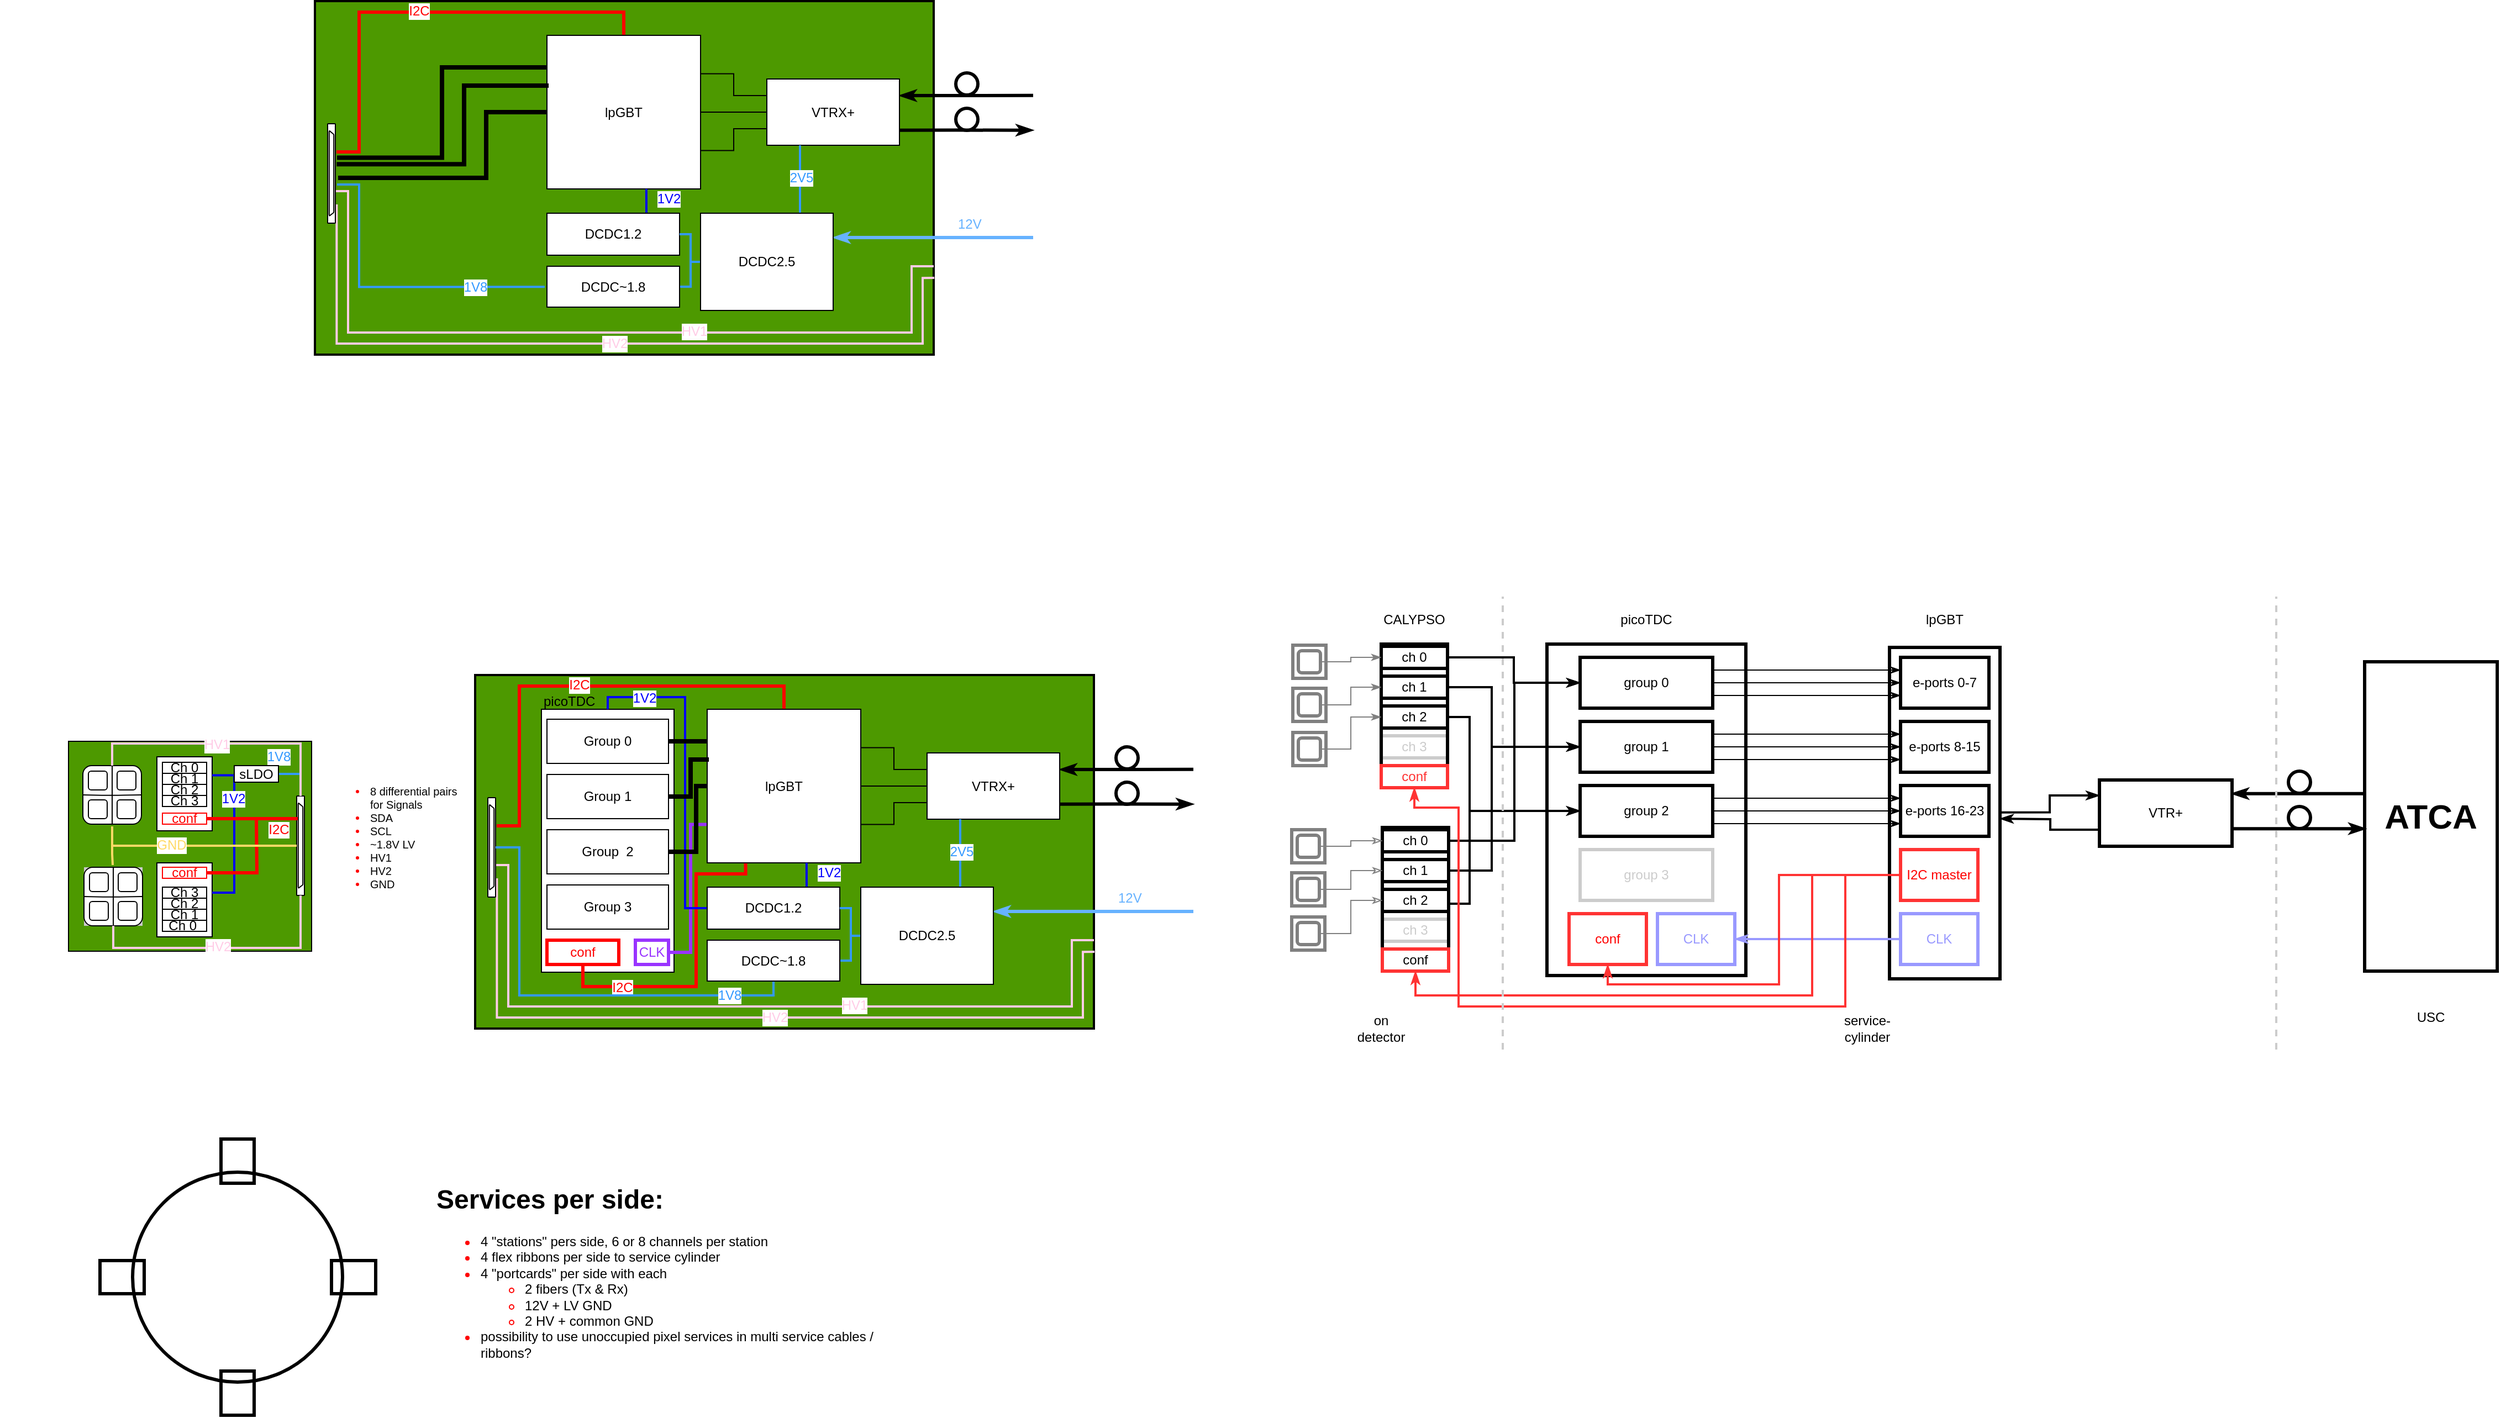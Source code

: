 <mxfile version="12.7.9" type="github">
  <diagram id="Frn9aJNmmwSkINzCRHeM" name="Page-1">
    <mxGraphModel dx="1186" dy="1591" grid="1" gridSize="10" guides="1" tooltips="1" connect="1" arrows="1" fold="1" page="1" pageScale="1" pageWidth="1169" pageHeight="827" math="0" shadow="0">
      <root>
        <mxCell id="0" />
        <mxCell id="1" parent="0" />
        <mxCell id="MB5PJWDBHCLlXFMCpelG-78" value="" style="rounded=0;whiteSpace=wrap;html=1;strokeColor=#000000;fontColor=#FF0000;fillColor=#4D9900;strokeWidth=2;" parent="1" vertex="1">
          <mxGeometry x="510" y="70" width="560" height="320" as="geometry" />
        </mxCell>
        <mxCell id="MB5PJWDBHCLlXFMCpelG-130" style="edgeStyle=orthogonalEdgeStyle;rounded=0;orthogonalLoop=1;jettySize=auto;html=1;exitX=1.001;exitY=0.783;exitDx=0;exitDy=0;entryX=0.189;entryY=1.167;entryDx=0;entryDy=0;entryPerimeter=0;endArrow=none;endFill=0;strokeColor=#FFCCE6;strokeWidth=2;fontColor=#FF0000;exitPerimeter=0;" parent="1" source="MB5PJWDBHCLlXFMCpelG-78" target="MB5PJWDBHCLlXFMCpelG-80" edge="1">
          <mxGeometry relative="1" as="geometry">
            <Array as="points">
              <mxPoint x="1060" y="321" />
              <mxPoint x="1060" y="380" />
              <mxPoint x="530" y="380" />
            </Array>
          </mxGeometry>
        </mxCell>
        <mxCell id="MB5PJWDBHCLlXFMCpelG-144" value="&lt;font color=&quot;#ffcce6&quot;&gt;HV2&lt;/font&gt;" style="text;html=1;resizable=0;points=[];align=center;verticalAlign=middle;labelBackgroundColor=#ffffff;fontColor=#FF0000;" parent="MB5PJWDBHCLlXFMCpelG-130" vertex="1" connectable="0">
          <mxGeometry x="-0.038" relative="1" as="geometry">
            <mxPoint as="offset" />
          </mxGeometry>
        </mxCell>
        <mxCell id="MB5PJWDBHCLlXFMCpelG-129" style="edgeStyle=orthogonalEdgeStyle;rounded=0;orthogonalLoop=1;jettySize=auto;html=1;exitX=1;exitY=0.75;exitDx=0;exitDy=0;entryX=0.322;entryY=0.976;entryDx=0;entryDy=0;entryPerimeter=0;endArrow=none;endFill=0;strokeColor=#FFCCE6;strokeWidth=2;fontColor=#FF0000;" parent="1" source="MB5PJWDBHCLlXFMCpelG-78" target="MB5PJWDBHCLlXFMCpelG-80" edge="1">
          <mxGeometry relative="1" as="geometry">
            <Array as="points">
              <mxPoint x="1050" y="310" />
              <mxPoint x="1050" y="370" />
              <mxPoint x="540" y="370" />
              <mxPoint x="540" y="242" />
            </Array>
          </mxGeometry>
        </mxCell>
        <mxCell id="MB5PJWDBHCLlXFMCpelG-143" value="&lt;font color=&quot;#ffcce6&quot;&gt;HV1&lt;/font&gt;" style="text;html=1;resizable=0;points=[];align=center;verticalAlign=middle;labelBackgroundColor=#ffffff;fontColor=#FF0000;" parent="MB5PJWDBHCLlXFMCpelG-129" vertex="1" connectable="0">
          <mxGeometry x="-0.24" y="-1" relative="1" as="geometry">
            <mxPoint as="offset" />
          </mxGeometry>
        </mxCell>
        <mxCell id="MB5PJWDBHCLlXFMCpelG-80" value="" style="pointerEvents=1;verticalLabelPosition=bottom;shadow=0;dashed=0;align=center;fillColor=#ffffff;html=1;verticalAlign=top;strokeWidth=1;shape=mxgraph.electrical.miscellaneous.large_d_connector;rotation=-90;" parent="1" vertex="1">
          <mxGeometry x="480" y="222.5" width="90" height="7" as="geometry" />
        </mxCell>
        <mxCell id="MB5PJWDBHCLlXFMCpelG-81" value="" style="group;fillColor=#ffffff;" parent="1" vertex="1" connectable="0">
          <mxGeometry x="80" y="130" width="255" height="192" as="geometry" />
        </mxCell>
        <mxCell id="MB5PJWDBHCLlXFMCpelG-1" value="" style="rounded=0;whiteSpace=wrap;html=1;fillColor=#4D9900;" parent="MB5PJWDBHCLlXFMCpelG-81" vertex="1">
          <mxGeometry x="62" width="220" height="190" as="geometry" />
        </mxCell>
        <mxCell id="MB5PJWDBHCLlXFMCpelG-17" value="" style="group" parent="MB5PJWDBHCLlXFMCpelG-81" vertex="1" connectable="0">
          <mxGeometry x="75" y="22" width="53" height="53" as="geometry" />
        </mxCell>
        <mxCell id="MB5PJWDBHCLlXFMCpelG-16" value="" style="group" parent="MB5PJWDBHCLlXFMCpelG-17" vertex="1" connectable="0">
          <mxGeometry width="53" height="53" as="geometry" />
        </mxCell>
        <mxCell id="MB5PJWDBHCLlXFMCpelG-15" value="" style="group" parent="MB5PJWDBHCLlXFMCpelG-16" vertex="1" connectable="0">
          <mxGeometry width="53" height="53" as="geometry" />
        </mxCell>
        <mxCell id="MB5PJWDBHCLlXFMCpelG-12" value="" style="rounded=1;whiteSpace=wrap;html=1;" parent="MB5PJWDBHCLlXFMCpelG-15" vertex="1">
          <mxGeometry width="53" height="53" as="geometry" />
        </mxCell>
        <mxCell id="MB5PJWDBHCLlXFMCpelG-2" value="" style="rounded=1;whiteSpace=wrap;html=1;rotation=90;" parent="MB5PJWDBHCLlXFMCpelG-15" vertex="1">
          <mxGeometry x="5" y="5" width="17" height="17" as="geometry" />
        </mxCell>
        <mxCell id="MB5PJWDBHCLlXFMCpelG-3" value="" style="rounded=1;whiteSpace=wrap;html=1;rotation=90;direction=south;" parent="MB5PJWDBHCLlXFMCpelG-15" vertex="1">
          <mxGeometry x="5" y="31" width="17" height="17" as="geometry" />
        </mxCell>
        <mxCell id="MB5PJWDBHCLlXFMCpelG-4" value="" style="rounded=1;whiteSpace=wrap;html=1;rotation=90;" parent="MB5PJWDBHCLlXFMCpelG-15" vertex="1">
          <mxGeometry x="31" y="5" width="17" height="17" as="geometry" />
        </mxCell>
        <mxCell id="MB5PJWDBHCLlXFMCpelG-5" value="" style="rounded=1;whiteSpace=wrap;html=1;rotation=90;" parent="MB5PJWDBHCLlXFMCpelG-15" vertex="1">
          <mxGeometry x="31" y="31" width="17" height="17" as="geometry" />
        </mxCell>
        <mxCell id="MB5PJWDBHCLlXFMCpelG-13" value="" style="endArrow=none;html=1;exitX=0.5;exitY=1;exitDx=0;exitDy=0;" parent="MB5PJWDBHCLlXFMCpelG-15" source="MB5PJWDBHCLlXFMCpelG-12" edge="1">
          <mxGeometry width="50" height="50" relative="1" as="geometry">
            <mxPoint x="-23.5" y="50" as="sourcePoint" />
            <mxPoint x="26.5" as="targetPoint" />
          </mxGeometry>
        </mxCell>
        <mxCell id="MB5PJWDBHCLlXFMCpelG-14" value="" style="endArrow=none;html=1;entryX=1;entryY=0.5;entryDx=0;entryDy=0;exitX=0;exitY=0.5;exitDx=0;exitDy=0;" parent="MB5PJWDBHCLlXFMCpelG-15" source="MB5PJWDBHCLlXFMCpelG-12" target="MB5PJWDBHCLlXFMCpelG-12" edge="1">
          <mxGeometry width="50" height="50" relative="1" as="geometry">
            <mxPoint x="-55" y="123" as="sourcePoint" />
            <mxPoint x="-5" y="73" as="targetPoint" />
            <Array as="points">
              <mxPoint x="27" y="27" />
            </Array>
          </mxGeometry>
        </mxCell>
        <mxCell id="MB5PJWDBHCLlXFMCpelG-18" value="" style="group;fillColor=#CCCCCC;" parent="MB5PJWDBHCLlXFMCpelG-81" vertex="1" connectable="0">
          <mxGeometry x="76" y="114" width="53" height="53" as="geometry" />
        </mxCell>
        <mxCell id="MB5PJWDBHCLlXFMCpelG-19" value="" style="group" parent="MB5PJWDBHCLlXFMCpelG-18" vertex="1" connectable="0">
          <mxGeometry width="53" height="53" as="geometry" />
        </mxCell>
        <mxCell id="MB5PJWDBHCLlXFMCpelG-20" value="" style="group" parent="MB5PJWDBHCLlXFMCpelG-19" vertex="1" connectable="0">
          <mxGeometry width="53" height="53" as="geometry" />
        </mxCell>
        <mxCell id="MB5PJWDBHCLlXFMCpelG-21" value="" style="rounded=1;whiteSpace=wrap;html=1;" parent="MB5PJWDBHCLlXFMCpelG-20" vertex="1">
          <mxGeometry width="53" height="53" as="geometry" />
        </mxCell>
        <mxCell id="MB5PJWDBHCLlXFMCpelG-22" value="" style="rounded=1;whiteSpace=wrap;html=1;rotation=90;" parent="MB5PJWDBHCLlXFMCpelG-20" vertex="1">
          <mxGeometry x="5" y="5" width="17" height="17" as="geometry" />
        </mxCell>
        <mxCell id="MB5PJWDBHCLlXFMCpelG-23" value="" style="rounded=1;whiteSpace=wrap;html=1;rotation=90;direction=south;" parent="MB5PJWDBHCLlXFMCpelG-20" vertex="1">
          <mxGeometry x="5" y="31" width="17" height="17" as="geometry" />
        </mxCell>
        <mxCell id="MB5PJWDBHCLlXFMCpelG-24" value="" style="rounded=1;whiteSpace=wrap;html=1;rotation=90;" parent="MB5PJWDBHCLlXFMCpelG-20" vertex="1">
          <mxGeometry x="31" y="5" width="17" height="17" as="geometry" />
        </mxCell>
        <mxCell id="MB5PJWDBHCLlXFMCpelG-25" value="" style="rounded=1;whiteSpace=wrap;html=1;rotation=90;" parent="MB5PJWDBHCLlXFMCpelG-20" vertex="1">
          <mxGeometry x="31" y="31" width="17" height="17" as="geometry" />
        </mxCell>
        <mxCell id="MB5PJWDBHCLlXFMCpelG-26" value="" style="endArrow=none;html=1;exitX=0.5;exitY=1;exitDx=0;exitDy=0;" parent="MB5PJWDBHCLlXFMCpelG-20" source="MB5PJWDBHCLlXFMCpelG-21" edge="1">
          <mxGeometry width="50" height="50" relative="1" as="geometry">
            <mxPoint x="-23.5" y="50" as="sourcePoint" />
            <mxPoint x="26.5" as="targetPoint" />
          </mxGeometry>
        </mxCell>
        <mxCell id="MB5PJWDBHCLlXFMCpelG-27" value="" style="endArrow=none;html=1;entryX=1;entryY=0.5;entryDx=0;entryDy=0;exitX=0;exitY=0.5;exitDx=0;exitDy=0;" parent="MB5PJWDBHCLlXFMCpelG-20" source="MB5PJWDBHCLlXFMCpelG-21" target="MB5PJWDBHCLlXFMCpelG-21" edge="1">
          <mxGeometry width="50" height="50" relative="1" as="geometry">
            <mxPoint x="-55" y="123" as="sourcePoint" />
            <mxPoint x="-5" y="73" as="targetPoint" />
            <Array as="points">
              <mxPoint x="27" y="27" />
            </Array>
          </mxGeometry>
        </mxCell>
        <mxCell id="MB5PJWDBHCLlXFMCpelG-29" value="" style="rounded=0;whiteSpace=wrap;html=1;" parent="MB5PJWDBHCLlXFMCpelG-81" vertex="1">
          <mxGeometry x="142" y="14" width="50" height="67" as="geometry" />
        </mxCell>
        <mxCell id="MB5PJWDBHCLlXFMCpelG-30" value="" style="rounded=0;whiteSpace=wrap;html=1;" parent="MB5PJWDBHCLlXFMCpelG-81" vertex="1">
          <mxGeometry x="142" y="110" width="50" height="67" as="geometry" />
        </mxCell>
        <mxCell id="MB5PJWDBHCLlXFMCpelG-114" style="edgeStyle=orthogonalEdgeStyle;rounded=0;orthogonalLoop=1;jettySize=auto;html=1;exitX=1;exitY=0.5;exitDx=0;exitDy=0;entryX=1;entryY=0.5;entryDx=0;entryDy=0;entryPerimeter=0;endArrow=none;endFill=0;strokeColor=#3399FF;strokeWidth=2;fontColor=#FF0000;" parent="MB5PJWDBHCLlXFMCpelG-81" source="MB5PJWDBHCLlXFMCpelG-31" target="MB5PJWDBHCLlXFMCpelG-33" edge="1">
          <mxGeometry relative="1" as="geometry" />
        </mxCell>
        <mxCell id="MB5PJWDBHCLlXFMCpelG-136" value="&lt;font color=&quot;#3399ff&quot;&gt;1V8&lt;/font&gt;" style="text;html=1;resizable=0;points=[];align=center;verticalAlign=middle;labelBackgroundColor=#ffffff;fontColor=#FF0000;" parent="MB5PJWDBHCLlXFMCpelG-114" vertex="1" connectable="0">
          <mxGeometry x="-0.533" y="-1" relative="1" as="geometry">
            <mxPoint x="-9.5" y="-16.5" as="offset" />
          </mxGeometry>
        </mxCell>
        <mxCell id="MB5PJWDBHCLlXFMCpelG-115" style="edgeStyle=orthogonalEdgeStyle;rounded=0;orthogonalLoop=1;jettySize=auto;html=1;exitX=1;exitY=0.403;exitDx=0;exitDy=0;entryX=1;entryY=0.25;entryDx=0;entryDy=0;endArrow=none;endFill=0;strokeColor=#0000FF;strokeWidth=2;fontColor=#FF0000;exitPerimeter=0;" parent="MB5PJWDBHCLlXFMCpelG-81" source="MB5PJWDBHCLlXFMCpelG-30" target="MB5PJWDBHCLlXFMCpelG-29" edge="1">
          <mxGeometry relative="1" as="geometry" />
        </mxCell>
        <mxCell id="MB5PJWDBHCLlXFMCpelG-135" value="&lt;font color=&quot;#0000ff&quot;&gt;1V2&lt;/font&gt;" style="text;html=1;resizable=0;points=[];align=center;verticalAlign=middle;labelBackgroundColor=#ffffff;fontColor=#FF0000;" parent="MB5PJWDBHCLlXFMCpelG-115" vertex="1" connectable="0">
          <mxGeometry x="0.436" y="1" relative="1" as="geometry">
            <mxPoint as="offset" />
          </mxGeometry>
        </mxCell>
        <mxCell id="MB5PJWDBHCLlXFMCpelG-31" value="sLDO" style="rounded=0;whiteSpace=wrap;html=1;rotation=0;" parent="MB5PJWDBHCLlXFMCpelG-81" vertex="1">
          <mxGeometry x="212" y="22" width="40" height="15" as="geometry" />
        </mxCell>
        <mxCell id="MB5PJWDBHCLlXFMCpelG-33" value="" style="pointerEvents=1;verticalLabelPosition=bottom;shadow=0;dashed=0;align=center;fillColor=#ffffff;html=1;verticalAlign=top;strokeWidth=1;shape=mxgraph.electrical.miscellaneous.large_d_connector;rotation=-90;" parent="MB5PJWDBHCLlXFMCpelG-81" vertex="1">
          <mxGeometry x="227" y="91" width="90" height="7" as="geometry" />
        </mxCell>
        <mxCell id="MB5PJWDBHCLlXFMCpelG-38" value="" style="group" parent="MB5PJWDBHCLlXFMCpelG-81" vertex="1" connectable="0">
          <mxGeometry x="147" y="19" width="40" height="40" as="geometry" />
        </mxCell>
        <mxCell id="MB5PJWDBHCLlXFMCpelG-34" value="Ch 0" style="rounded=0;whiteSpace=wrap;html=1;" parent="MB5PJWDBHCLlXFMCpelG-38" vertex="1">
          <mxGeometry width="40" height="10" as="geometry" />
        </mxCell>
        <mxCell id="MB5PJWDBHCLlXFMCpelG-35" value="Ch 1" style="rounded=0;whiteSpace=wrap;html=1;" parent="MB5PJWDBHCLlXFMCpelG-38" vertex="1">
          <mxGeometry y="10" width="40" height="10" as="geometry" />
        </mxCell>
        <mxCell id="MB5PJWDBHCLlXFMCpelG-36" value="Ch 2" style="rounded=0;whiteSpace=wrap;html=1;" parent="MB5PJWDBHCLlXFMCpelG-38" vertex="1">
          <mxGeometry y="20" width="40" height="10" as="geometry" />
        </mxCell>
        <mxCell id="MB5PJWDBHCLlXFMCpelG-37" value="Ch 3" style="rounded=0;whiteSpace=wrap;html=1;" parent="MB5PJWDBHCLlXFMCpelG-38" vertex="1">
          <mxGeometry y="30" width="40" height="10" as="geometry" />
        </mxCell>
        <mxCell id="MB5PJWDBHCLlXFMCpelG-39" value="" style="group" parent="MB5PJWDBHCLlXFMCpelG-81" vertex="1" connectable="0">
          <mxGeometry x="147" y="132" width="40" height="40" as="geometry" />
        </mxCell>
        <mxCell id="MB5PJWDBHCLlXFMCpelG-40" value="Ch 3" style="rounded=0;whiteSpace=wrap;html=1;" parent="MB5PJWDBHCLlXFMCpelG-39" vertex="1">
          <mxGeometry width="40" height="10" as="geometry" />
        </mxCell>
        <mxCell id="MB5PJWDBHCLlXFMCpelG-41" value="Ch 2" style="rounded=0;whiteSpace=wrap;html=1;" parent="MB5PJWDBHCLlXFMCpelG-39" vertex="1">
          <mxGeometry y="10" width="40" height="10" as="geometry" />
        </mxCell>
        <mxCell id="MB5PJWDBHCLlXFMCpelG-42" value="Ch 1" style="rounded=0;whiteSpace=wrap;html=1;" parent="MB5PJWDBHCLlXFMCpelG-39" vertex="1">
          <mxGeometry y="20" width="40" height="10" as="geometry" />
        </mxCell>
        <mxCell id="MB5PJWDBHCLlXFMCpelG-43" value="Ch 0&amp;nbsp;" style="rounded=0;whiteSpace=wrap;html=1;" parent="MB5PJWDBHCLlXFMCpelG-39" vertex="1">
          <mxGeometry y="30" width="40" height="10" as="geometry" />
        </mxCell>
        <mxCell id="MB5PJWDBHCLlXFMCpelG-112" style="edgeStyle=orthogonalEdgeStyle;rounded=0;orthogonalLoop=1;jettySize=auto;html=1;exitX=1;exitY=0.5;exitDx=0;exitDy=0;entryX=0.772;entryY=0.143;entryDx=0;entryDy=0;entryPerimeter=0;endArrow=none;endFill=0;strokeColor=#FF0000;strokeWidth=3;fontColor=#FF0000;" parent="MB5PJWDBHCLlXFMCpelG-81" source="MB5PJWDBHCLlXFMCpelG-52" target="MB5PJWDBHCLlXFMCpelG-33" edge="1">
          <mxGeometry relative="1" as="geometry" />
        </mxCell>
        <mxCell id="MB5PJWDBHCLlXFMCpelG-134" value="I2C" style="text;html=1;resizable=0;points=[];align=center;verticalAlign=middle;labelBackgroundColor=#ffffff;fontColor=#FF0000;" parent="MB5PJWDBHCLlXFMCpelG-112" vertex="1" connectable="0">
          <mxGeometry x="0.177" relative="1" as="geometry">
            <mxPoint x="16.5" y="10" as="offset" />
          </mxGeometry>
        </mxCell>
        <mxCell id="MB5PJWDBHCLlXFMCpelG-52" value="conf" style="rounded=0;whiteSpace=wrap;html=1;fontColor=#FF0000;strokeColor=#FF0000;" parent="MB5PJWDBHCLlXFMCpelG-81" vertex="1">
          <mxGeometry x="147" y="65" width="40" height="10" as="geometry" />
        </mxCell>
        <mxCell id="MB5PJWDBHCLlXFMCpelG-53" value="conf" style="rounded=0;whiteSpace=wrap;html=1;strokeColor=#FF0000;fontColor=#FF0000;" parent="MB5PJWDBHCLlXFMCpelG-81" vertex="1">
          <mxGeometry x="147" y="114" width="40" height="10" as="geometry" />
        </mxCell>
        <mxCell id="MB5PJWDBHCLlXFMCpelG-116" style="edgeStyle=orthogonalEdgeStyle;rounded=0;orthogonalLoop=1;jettySize=auto;html=1;exitX=0.5;exitY=1;exitDx=0;exitDy=0;entryX=0;entryY=0.5;entryDx=0;entryDy=0;entryPerimeter=0;endArrow=none;endFill=0;strokeColor=#FFCCE6;strokeWidth=2;fontColor=#FF0000;" parent="MB5PJWDBHCLlXFMCpelG-81" source="MB5PJWDBHCLlXFMCpelG-21" target="MB5PJWDBHCLlXFMCpelG-33" edge="1">
          <mxGeometry relative="1" as="geometry" />
        </mxCell>
        <mxCell id="MB5PJWDBHCLlXFMCpelG-132" value="&lt;font color=&quot;#ffcce6&quot;&gt;HV2&lt;/font&gt;" style="text;html=1;resizable=0;points=[];align=center;verticalAlign=middle;labelBackgroundColor=#ffffff;fontColor=#FF0000;" parent="MB5PJWDBHCLlXFMCpelG-116" vertex="1" connectable="0">
          <mxGeometry x="-0.036" y="1" relative="1" as="geometry">
            <mxPoint as="offset" />
          </mxGeometry>
        </mxCell>
        <mxCell id="MB5PJWDBHCLlXFMCpelG-117" style="edgeStyle=orthogonalEdgeStyle;rounded=0;orthogonalLoop=1;jettySize=auto;html=1;exitX=0.5;exitY=0;exitDx=0;exitDy=0;entryX=1;entryY=0.5;entryDx=0;entryDy=0;entryPerimeter=0;endArrow=none;endFill=0;strokeColor=#FFCCE6;strokeWidth=2;fontColor=#FF0000;" parent="MB5PJWDBHCLlXFMCpelG-81" source="MB5PJWDBHCLlXFMCpelG-12" target="MB5PJWDBHCLlXFMCpelG-33" edge="1">
          <mxGeometry relative="1" as="geometry" />
        </mxCell>
        <mxCell id="MB5PJWDBHCLlXFMCpelG-133" value="&lt;font color=&quot;#ffcce6&quot;&gt;HV1&lt;/font&gt;" style="text;html=1;resizable=0;points=[];align=center;verticalAlign=middle;labelBackgroundColor=#ffffff;fontColor=#FF0000;" parent="MB5PJWDBHCLlXFMCpelG-117" vertex="1" connectable="0">
          <mxGeometry x="-0.042" y="-1" relative="1" as="geometry">
            <mxPoint as="offset" />
          </mxGeometry>
        </mxCell>
        <mxCell id="MB5PJWDBHCLlXFMCpelG-89" value="" style="group" parent="1" vertex="1" connectable="0">
          <mxGeometry x="570" y="101" width="120" height="238" as="geometry" />
        </mxCell>
        <mxCell id="MB5PJWDBHCLlXFMCpelG-79" value="" style="rounded=0;whiteSpace=wrap;html=1;strokeColor=#000000;fontColor=#FF0000;align=left;" parent="MB5PJWDBHCLlXFMCpelG-89" vertex="1">
          <mxGeometry width="120" height="238" as="geometry" />
        </mxCell>
        <mxCell id="MB5PJWDBHCLlXFMCpelG-83" value="&lt;font color=&quot;#000000&quot;&gt;Group 0&lt;/font&gt;" style="rounded=0;whiteSpace=wrap;html=1;strokeColor=#000000;fontColor=#FF0000;" parent="MB5PJWDBHCLlXFMCpelG-89" vertex="1">
          <mxGeometry x="5" y="9" width="110" height="40" as="geometry" />
        </mxCell>
        <mxCell id="MB5PJWDBHCLlXFMCpelG-84" value="&lt;font color=&quot;#000000&quot;&gt;Group 1&lt;/font&gt;" style="rounded=0;whiteSpace=wrap;html=1;strokeColor=#000000;fontColor=#FF0000;" parent="MB5PJWDBHCLlXFMCpelG-89" vertex="1">
          <mxGeometry x="5" y="59" width="110" height="40" as="geometry" />
        </mxCell>
        <mxCell id="MB5PJWDBHCLlXFMCpelG-85" value="&lt;font color=&quot;#000000&quot;&gt;Group &amp;nbsp;2&lt;/font&gt;" style="rounded=0;whiteSpace=wrap;html=1;strokeColor=#000000;fontColor=#FF0000;" parent="MB5PJWDBHCLlXFMCpelG-89" vertex="1">
          <mxGeometry x="5" y="109" width="110" height="40" as="geometry" />
        </mxCell>
        <mxCell id="MB5PJWDBHCLlXFMCpelG-86" value="&lt;font color=&quot;#000000&quot;&gt;Group 3&lt;/font&gt;" style="rounded=0;whiteSpace=wrap;html=1;strokeColor=#000000;fontColor=#FF0000;" parent="MB5PJWDBHCLlXFMCpelG-89" vertex="1">
          <mxGeometry x="5" y="159" width="110" height="40" as="geometry" />
        </mxCell>
        <mxCell id="MB5PJWDBHCLlXFMCpelG-87" value="conf" style="rounded=0;whiteSpace=wrap;html=1;strokeColor=#FF0000;fontColor=#FF0000;strokeWidth=3;" parent="MB5PJWDBHCLlXFMCpelG-89" vertex="1">
          <mxGeometry x="5" y="209" width="65" height="22" as="geometry" />
        </mxCell>
        <mxCell id="MB5PJWDBHCLlXFMCpelG-88" value="&lt;font color=&quot;#9933ff&quot;&gt;CLK&lt;/font&gt;" style="rounded=0;whiteSpace=wrap;html=1;strokeColor=#9933FF;fontColor=#FF0000;strokeWidth=3;" parent="MB5PJWDBHCLlXFMCpelG-89" vertex="1">
          <mxGeometry x="85" y="209" width="30" height="22" as="geometry" />
        </mxCell>
        <mxCell id="MB5PJWDBHCLlXFMCpelG-101" style="edgeStyle=orthogonalEdgeStyle;rounded=0;orthogonalLoop=1;jettySize=auto;html=1;exitX=0;exitY=0.75;exitDx=0;exitDy=0;entryX=1;entryY=0.5;entryDx=0;entryDy=0;endArrow=none;endFill=0;strokeColor=#9933FF;fontColor=#FF0000;strokeWidth=3;" parent="1" source="MB5PJWDBHCLlXFMCpelG-90" target="MB5PJWDBHCLlXFMCpelG-88" edge="1">
          <mxGeometry relative="1" as="geometry">
            <Array as="points">
              <mxPoint x="705" y="205" />
              <mxPoint x="705" y="321" />
            </Array>
          </mxGeometry>
        </mxCell>
        <mxCell id="MB5PJWDBHCLlXFMCpelG-102" style="edgeStyle=orthogonalEdgeStyle;rounded=0;orthogonalLoop=1;jettySize=auto;html=1;exitX=0.25;exitY=1;exitDx=0;exitDy=0;entryX=0.5;entryY=1;entryDx=0;entryDy=0;endArrow=none;endFill=0;strokeColor=#FF0000;fontColor=#FF0000;strokeWidth=3;" parent="1" source="MB5PJWDBHCLlXFMCpelG-90" target="MB5PJWDBHCLlXFMCpelG-87" edge="1">
          <mxGeometry relative="1" as="geometry">
            <Array as="points">
              <mxPoint x="755" y="250" />
              <mxPoint x="710" y="250" />
              <mxPoint x="710" y="352" />
              <mxPoint x="608" y="352" />
            </Array>
          </mxGeometry>
        </mxCell>
        <mxCell id="MB5PJWDBHCLlXFMCpelG-139" value="I2C" style="text;html=1;resizable=0;points=[];align=center;verticalAlign=middle;labelBackgroundColor=#ffffff;fontColor=#FF0000;" parent="MB5PJWDBHCLlXFMCpelG-102" vertex="1" connectable="0">
          <mxGeometry x="0.604" y="1" relative="1" as="geometry">
            <mxPoint as="offset" />
          </mxGeometry>
        </mxCell>
        <mxCell id="MB5PJWDBHCLlXFMCpelG-103" style="edgeStyle=orthogonalEdgeStyle;rounded=0;orthogonalLoop=1;jettySize=auto;html=1;exitX=0.5;exitY=0;exitDx=0;exitDy=0;entryX=0.717;entryY=1.143;entryDx=0;entryDy=0;entryPerimeter=0;endArrow=none;endFill=0;strokeColor=#FF0000;fontColor=#FF0000;strokeWidth=3;" parent="1" source="MB5PJWDBHCLlXFMCpelG-90" target="MB5PJWDBHCLlXFMCpelG-80" edge="1">
          <mxGeometry relative="1" as="geometry">
            <Array as="points">
              <mxPoint x="790" y="80" />
              <mxPoint x="550" y="80" />
              <mxPoint x="550" y="207" />
            </Array>
          </mxGeometry>
        </mxCell>
        <mxCell id="MB5PJWDBHCLlXFMCpelG-140" value="I2C" style="text;html=1;resizable=0;points=[];align=center;verticalAlign=middle;labelBackgroundColor=#ffffff;fontColor=#FF0000;" parent="MB5PJWDBHCLlXFMCpelG-103" vertex="1" connectable="0">
          <mxGeometry x="0.016" y="-1" relative="1" as="geometry">
            <mxPoint as="offset" />
          </mxGeometry>
        </mxCell>
        <mxCell id="MB5PJWDBHCLlXFMCpelG-90" value="&lt;font color=&quot;#000000&quot;&gt;lpGBT&lt;/font&gt;" style="whiteSpace=wrap;html=1;aspect=fixed;strokeColor=#000000;fontColor=#FF0000;" parent="1" vertex="1">
          <mxGeometry x="720" y="101" width="139" height="139" as="geometry" />
        </mxCell>
        <mxCell id="MB5PJWDBHCLlXFMCpelG-105" style="edgeStyle=orthogonalEdgeStyle;rounded=0;orthogonalLoop=1;jettySize=auto;html=1;exitX=0;exitY=0.25;exitDx=0;exitDy=0;entryX=1;entryY=0.25;entryDx=0;entryDy=0;endArrow=none;endFill=0;strokeColor=#000000;fontColor=#FF0000;" parent="1" source="MB5PJWDBHCLlXFMCpelG-91" target="MB5PJWDBHCLlXFMCpelG-90" edge="1">
          <mxGeometry relative="1" as="geometry" />
        </mxCell>
        <mxCell id="MB5PJWDBHCLlXFMCpelG-106" style="edgeStyle=orthogonalEdgeStyle;rounded=0;orthogonalLoop=1;jettySize=auto;html=1;exitX=0;exitY=0.5;exitDx=0;exitDy=0;entryX=1;entryY=0.5;entryDx=0;entryDy=0;endArrow=none;endFill=0;strokeColor=#000000;fontColor=#FF0000;" parent="1" source="MB5PJWDBHCLlXFMCpelG-91" target="MB5PJWDBHCLlXFMCpelG-90" edge="1">
          <mxGeometry relative="1" as="geometry" />
        </mxCell>
        <mxCell id="MB5PJWDBHCLlXFMCpelG-107" style="edgeStyle=orthogonalEdgeStyle;rounded=0;orthogonalLoop=1;jettySize=auto;html=1;exitX=0;exitY=0.75;exitDx=0;exitDy=0;entryX=1;entryY=0.75;entryDx=0;entryDy=0;endArrow=none;endFill=0;strokeColor=#000000;fontColor=#FF0000;" parent="1" source="MB5PJWDBHCLlXFMCpelG-91" target="MB5PJWDBHCLlXFMCpelG-90" edge="1">
          <mxGeometry relative="1" as="geometry" />
        </mxCell>
        <mxCell id="MB5PJWDBHCLlXFMCpelG-145" style="edgeStyle=orthogonalEdgeStyle;rounded=0;orthogonalLoop=1;jettySize=auto;html=1;exitX=1;exitY=0.25;exitDx=0;exitDy=0;endArrow=none;endFill=0;strokeColor=#000000;strokeWidth=3;fontColor=#FF0000;startArrow=classicThin;startFill=1;" parent="1" source="MB5PJWDBHCLlXFMCpelG-91" edge="1">
          <mxGeometry relative="1" as="geometry">
            <mxPoint x="1160" y="155.333" as="targetPoint" />
          </mxGeometry>
        </mxCell>
        <mxCell id="MB5PJWDBHCLlXFMCpelG-91" value="&lt;font color=&quot;#000000&quot;&gt;VTRX+&lt;/font&gt;" style="rounded=0;whiteSpace=wrap;html=1;strokeColor=#000000;fontColor=#FF0000;" parent="1" vertex="1">
          <mxGeometry x="919" y="140.5" width="120" height="60" as="geometry" />
        </mxCell>
        <mxCell id="MB5PJWDBHCLlXFMCpelG-96" style="edgeStyle=orthogonalEdgeStyle;rounded=0;orthogonalLoop=1;jettySize=auto;html=1;exitX=0.75;exitY=0;exitDx=0;exitDy=0;entryX=0.647;entryY=1;entryDx=0;entryDy=0;entryPerimeter=0;endArrow=none;endFill=0;strokeColor=#0000FF;fontColor=#FF0000;strokeWidth=2;" parent="1" source="MB5PJWDBHCLlXFMCpelG-92" target="MB5PJWDBHCLlXFMCpelG-90" edge="1">
          <mxGeometry relative="1" as="geometry" />
        </mxCell>
        <mxCell id="MB5PJWDBHCLlXFMCpelG-142" value="&lt;font color=&quot;#0000ff&quot;&gt;1V2&lt;/font&gt;" style="text;html=1;resizable=0;points=[];align=center;verticalAlign=middle;labelBackgroundColor=#ffffff;fontColor=#FF0000;" parent="MB5PJWDBHCLlXFMCpelG-96" vertex="1" connectable="0">
          <mxGeometry x="0.33" y="-1" relative="1" as="geometry">
            <mxPoint x="19" y="1.5" as="offset" />
          </mxGeometry>
        </mxCell>
        <mxCell id="MB5PJWDBHCLlXFMCpelG-99" style="edgeStyle=orthogonalEdgeStyle;rounded=0;orthogonalLoop=1;jettySize=auto;html=1;exitX=0;exitY=0.5;exitDx=0;exitDy=0;entryX=0.5;entryY=0;entryDx=0;entryDy=0;endArrow=none;endFill=0;strokeColor=#0000FF;fontColor=#FF0000;strokeWidth=2;" parent="1" source="MB5PJWDBHCLlXFMCpelG-92" target="MB5PJWDBHCLlXFMCpelG-79" edge="1">
          <mxGeometry relative="1" as="geometry">
            <Array as="points">
              <mxPoint x="700" y="281" />
              <mxPoint x="700" y="90" />
              <mxPoint x="630" y="90" />
            </Array>
          </mxGeometry>
        </mxCell>
        <mxCell id="MB5PJWDBHCLlXFMCpelG-138" value="&lt;font color=&quot;#0000ff&quot;&gt;1V2&lt;/font&gt;" style="text;html=1;resizable=0;points=[];align=center;verticalAlign=middle;labelBackgroundColor=#ffffff;fontColor=#FF0000;" parent="MB5PJWDBHCLlXFMCpelG-99" vertex="1" connectable="0">
          <mxGeometry x="0.702" y="1" relative="1" as="geometry">
            <mxPoint as="offset" />
          </mxGeometry>
        </mxCell>
        <mxCell id="MB5PJWDBHCLlXFMCpelG-92" value="&lt;font color=&quot;#000000&quot;&gt;DCDC1.2&lt;/font&gt;" style="rounded=0;whiteSpace=wrap;html=1;strokeColor=#000000;fontColor=#FF0000;" parent="1" vertex="1">
          <mxGeometry x="720" y="262" width="120" height="38" as="geometry" />
        </mxCell>
        <mxCell id="MB5PJWDBHCLlXFMCpelG-97" style="edgeStyle=orthogonalEdgeStyle;rounded=0;orthogonalLoop=1;jettySize=auto;html=1;exitX=0;exitY=0.5;exitDx=0;exitDy=0;entryX=1;entryY=0.5;entryDx=0;entryDy=0;endArrow=none;endFill=0;strokeColor=#3399FF;fontColor=#FF0000;strokeWidth=2;" parent="1" source="MB5PJWDBHCLlXFMCpelG-93" target="MB5PJWDBHCLlXFMCpelG-92" edge="1">
          <mxGeometry relative="1" as="geometry">
            <Array as="points">
              <mxPoint x="850" y="306" />
              <mxPoint x="850" y="281" />
            </Array>
          </mxGeometry>
        </mxCell>
        <mxCell id="MB5PJWDBHCLlXFMCpelG-98" style="edgeStyle=orthogonalEdgeStyle;rounded=0;orthogonalLoop=1;jettySize=auto;html=1;exitX=0.75;exitY=0;exitDx=0;exitDy=0;entryX=0.25;entryY=1;entryDx=0;entryDy=0;endArrow=none;endFill=0;strokeColor=#3399FF;fontColor=#FF0000;strokeWidth=2;" parent="1" source="MB5PJWDBHCLlXFMCpelG-93" target="MB5PJWDBHCLlXFMCpelG-91" edge="1">
          <mxGeometry relative="1" as="geometry" />
        </mxCell>
        <mxCell id="MB5PJWDBHCLlXFMCpelG-141" value="&lt;font color=&quot;#3399ff&quot;&gt;2V5&lt;/font&gt;" style="text;html=1;resizable=0;points=[];align=center;verticalAlign=middle;labelBackgroundColor=#ffffff;fontColor=#FF0000;" parent="MB5PJWDBHCLlXFMCpelG-98" vertex="1" connectable="0">
          <mxGeometry x="0.065" y="-1" relative="1" as="geometry">
            <mxPoint as="offset" />
          </mxGeometry>
        </mxCell>
        <mxCell id="MB5PJWDBHCLlXFMCpelG-100" style="edgeStyle=orthogonalEdgeStyle;rounded=0;orthogonalLoop=1;jettySize=auto;html=1;exitX=0.5;exitY=1;exitDx=0;exitDy=0;entryX=0.5;entryY=1;entryDx=0;entryDy=0;entryPerimeter=0;endArrow=none;endFill=0;strokeColor=#3399FF;fontColor=#FF0000;strokeWidth=2;" parent="1" source="wuGuNXhUESUSlgBdVj8c-1" target="MB5PJWDBHCLlXFMCpelG-80" edge="1">
          <mxGeometry relative="1" as="geometry">
            <Array as="points">
              <mxPoint x="780" y="360" />
              <mxPoint x="550" y="360" />
              <mxPoint x="550" y="226" />
            </Array>
          </mxGeometry>
        </mxCell>
        <mxCell id="MB5PJWDBHCLlXFMCpelG-137" value="&lt;font color=&quot;#3399ff&quot;&gt;&lt;span&gt;1V8&lt;/span&gt;&lt;/font&gt;" style="text;html=1;resizable=0;points=[];align=center;verticalAlign=middle;labelBackgroundColor=#ffffff;fontColor=#FF0000;" parent="MB5PJWDBHCLlXFMCpelG-100" vertex="1" connectable="0">
          <mxGeometry x="-0.141" y="-1" relative="1" as="geometry">
            <mxPoint x="118" y="1" as="offset" />
          </mxGeometry>
        </mxCell>
        <mxCell id="MB5PJWDBHCLlXFMCpelG-151" style="edgeStyle=orthogonalEdgeStyle;rounded=0;orthogonalLoop=1;jettySize=auto;html=1;exitX=1;exitY=0.25;exitDx=0;exitDy=0;startArrow=classicThin;startFill=1;endArrow=none;endFill=0;strokeColor=#66B2FF;strokeWidth=3;fontColor=#FF0000;" parent="1" source="MB5PJWDBHCLlXFMCpelG-93" edge="1">
          <mxGeometry relative="1" as="geometry">
            <mxPoint x="1160" y="284" as="targetPoint" />
          </mxGeometry>
        </mxCell>
        <mxCell id="wuGuNXhUESUSlgBdVj8c-2" style="edgeStyle=orthogonalEdgeStyle;rounded=0;orthogonalLoop=1;jettySize=auto;html=1;exitX=0;exitY=0.5;exitDx=0;exitDy=0;entryX=1;entryY=0.5;entryDx=0;entryDy=0;strokeColor=#3399FF;strokeWidth=2;endArrow=none;endFill=0;" parent="1" source="MB5PJWDBHCLlXFMCpelG-93" target="wuGuNXhUESUSlgBdVj8c-1" edge="1">
          <mxGeometry relative="1" as="geometry">
            <Array as="points">
              <mxPoint x="850" y="306" />
              <mxPoint x="850" y="329" />
            </Array>
          </mxGeometry>
        </mxCell>
        <mxCell id="MB5PJWDBHCLlXFMCpelG-93" value="&lt;font color=&quot;#000000&quot;&gt;DCDC2.5&lt;/font&gt;" style="rounded=0;whiteSpace=wrap;html=1;strokeColor=#000000;fontColor=#FF0000;" parent="1" vertex="1">
          <mxGeometry x="859" y="262" width="120" height="88" as="geometry" />
        </mxCell>
        <mxCell id="MB5PJWDBHCLlXFMCpelG-77" value="&lt;div style=&quot;font-size: 10px&quot;&gt;&lt;ul&gt;&lt;li&gt;&lt;font color=&quot;#000000&quot; style=&quot;font-size: 10px&quot;&gt;8 differential pairs for Signals&lt;/font&gt;&lt;/li&gt;&lt;li&gt;&lt;font color=&quot;#000000&quot; style=&quot;font-size: 10px&quot;&gt;SDA&lt;/font&gt;&lt;/li&gt;&lt;li&gt;&lt;font color=&quot;#000000&quot; style=&quot;font-size: 10px&quot;&gt;SCL&lt;/font&gt;&lt;/li&gt;&lt;li&gt;&lt;font color=&quot;#000000&quot; style=&quot;font-size: 10px&quot;&gt;~1.8V LV&lt;/font&gt;&lt;/li&gt;&lt;li&gt;&lt;font color=&quot;#000000&quot; style=&quot;font-size: 10px&quot;&gt;HV1&lt;/font&gt;&lt;/li&gt;&lt;li&gt;&lt;font color=&quot;#000000&quot; style=&quot;font-size: 10px&quot;&gt;HV2&lt;/font&gt;&lt;/li&gt;&lt;li&gt;&lt;font color=&quot;#000000&quot; style=&quot;font-size: 10px&quot;&gt;GND&lt;/font&gt;&lt;/li&gt;&lt;/ul&gt;&lt;/div&gt;" style="text;html=1;strokeColor=none;fillColor=none;spacing=5;spacingTop=-20;whiteSpace=wrap;overflow=hidden;rounded=0;fontColor=#FF0000;align=left;" parent="1" vertex="1">
          <mxGeometry x="370" y="169.5" width="130" height="120" as="geometry" />
        </mxCell>
        <mxCell id="MB5PJWDBHCLlXFMCpelG-113" style="edgeStyle=orthogonalEdgeStyle;rounded=0;orthogonalLoop=1;jettySize=auto;html=1;exitX=1;exitY=0.5;exitDx=0;exitDy=0;endArrow=none;endFill=0;strokeColor=#FF0000;strokeWidth=3;fontColor=#FF0000;" parent="1" source="MB5PJWDBHCLlXFMCpelG-53" edge="1">
          <mxGeometry relative="1" as="geometry">
            <mxPoint x="312" y="200" as="targetPoint" />
          </mxGeometry>
        </mxCell>
        <mxCell id="MB5PJWDBHCLlXFMCpelG-122" style="edgeStyle=orthogonalEdgeStyle;rounded=0;orthogonalLoop=1;jettySize=auto;html=1;exitX=0.5;exitY=1;exitDx=0;exitDy=0;endArrow=none;endFill=0;strokeColor=#FFD966;strokeWidth=2;fontColor=#FF0000;" parent="1" edge="1">
          <mxGeometry relative="1" as="geometry">
            <mxPoint x="182" y="242" as="targetPoint" />
            <mxPoint x="181.5" y="207" as="sourcePoint" />
            <Array as="points">
              <mxPoint x="182" y="232" />
            </Array>
          </mxGeometry>
        </mxCell>
        <mxCell id="MB5PJWDBHCLlXFMCpelG-124" style="edgeStyle=orthogonalEdgeStyle;rounded=0;orthogonalLoop=1;jettySize=auto;html=1;exitX=0.5;exitY=0;exitDx=0;exitDy=0;exitPerimeter=0;endArrow=none;endFill=0;strokeColor=#FFD966;strokeWidth=2;fontColor=#FF0000;" parent="1" source="MB5PJWDBHCLlXFMCpelG-33" edge="1">
          <mxGeometry relative="1" as="geometry">
            <mxPoint x="182" y="224.5" as="targetPoint" />
          </mxGeometry>
        </mxCell>
        <mxCell id="MB5PJWDBHCLlXFMCpelG-131" value="&lt;font color=&quot;#ffd966&quot;&gt;GND&lt;/font&gt;" style="text;html=1;resizable=0;points=[];align=center;verticalAlign=middle;labelBackgroundColor=#ffffff;fontColor=#FF0000;" parent="MB5PJWDBHCLlXFMCpelG-124" vertex="1" connectable="0">
          <mxGeometry x="0.363" y="-1" relative="1" as="geometry">
            <mxPoint as="offset" />
          </mxGeometry>
        </mxCell>
        <mxCell id="MB5PJWDBHCLlXFMCpelG-125" style="edgeStyle=orthogonalEdgeStyle;rounded=0;orthogonalLoop=1;jettySize=auto;html=1;exitX=1;exitY=0.5;exitDx=0;exitDy=0;endArrow=none;endFill=0;strokeColor=#000000;strokeWidth=4;fontColor=#FF0000;" parent="1" source="MB5PJWDBHCLlXFMCpelG-83" edge="1">
          <mxGeometry relative="1" as="geometry">
            <mxPoint x="720" y="130" as="targetPoint" />
          </mxGeometry>
        </mxCell>
        <mxCell id="MB5PJWDBHCLlXFMCpelG-126" style="edgeStyle=orthogonalEdgeStyle;rounded=0;orthogonalLoop=1;jettySize=auto;html=1;exitX=1;exitY=0.5;exitDx=0;exitDy=0;entryX=0.011;entryY=0.327;entryDx=0;entryDy=0;entryPerimeter=0;endArrow=none;endFill=0;strokeColor=#000000;strokeWidth=4;fontColor=#FF0000;" parent="1" source="MB5PJWDBHCLlXFMCpelG-84" target="MB5PJWDBHCLlXFMCpelG-90" edge="1">
          <mxGeometry relative="1" as="geometry" />
        </mxCell>
        <mxCell id="MB5PJWDBHCLlXFMCpelG-127" style="edgeStyle=orthogonalEdgeStyle;rounded=0;orthogonalLoop=1;jettySize=auto;html=1;exitX=1;exitY=0.5;exitDx=0;exitDy=0;entryX=0;entryY=0.5;entryDx=0;entryDy=0;endArrow=none;endFill=0;strokeColor=#000000;strokeWidth=4;fontColor=#FF0000;" parent="1" source="MB5PJWDBHCLlXFMCpelG-85" target="MB5PJWDBHCLlXFMCpelG-90" edge="1">
          <mxGeometry relative="1" as="geometry">
            <Array as="points">
              <mxPoint x="710" y="230" />
              <mxPoint x="710" y="171" />
            </Array>
          </mxGeometry>
        </mxCell>
        <mxCell id="MB5PJWDBHCLlXFMCpelG-146" style="edgeStyle=orthogonalEdgeStyle;rounded=0;orthogonalLoop=1;jettySize=auto;html=1;exitX=1;exitY=0.25;exitDx=0;exitDy=0;endArrow=classicThin;endFill=1;strokeColor=#000000;strokeWidth=3;fontColor=#FF0000;" parent="1" edge="1">
          <mxGeometry relative="1" as="geometry">
            <mxPoint x="1160" y="186.833" as="targetPoint" />
            <mxPoint x="1039" y="186.833" as="sourcePoint" />
            <Array as="points">
              <mxPoint x="1090" y="186.5" />
              <mxPoint x="1090" y="186.5" />
            </Array>
          </mxGeometry>
        </mxCell>
        <mxCell id="MB5PJWDBHCLlXFMCpelG-147" value="" style="ellipse;whiteSpace=wrap;html=1;aspect=fixed;strokeColor=#000000;strokeWidth=3;fillColor=none;fontColor=#FF0000;" parent="1" vertex="1">
          <mxGeometry x="1090" y="135" width="20" height="20" as="geometry" />
        </mxCell>
        <mxCell id="MB5PJWDBHCLlXFMCpelG-148" value="" style="ellipse;whiteSpace=wrap;html=1;aspect=fixed;strokeColor=#000000;strokeWidth=3;fillColor=none;fontColor=#FF0000;" parent="1" vertex="1">
          <mxGeometry x="1090" y="167" width="20" height="20" as="geometry" />
        </mxCell>
        <mxCell id="MB5PJWDBHCLlXFMCpelG-152" value="&lt;font color=&quot;#66b2ff&quot;&gt;12V&lt;/font&gt;" style="text;html=1;resizable=0;points=[];autosize=1;align=left;verticalAlign=top;spacingTop=-4;fontColor=#FF0000;" parent="1" vertex="1">
          <mxGeometry x="1090" y="262" width="40" height="20" as="geometry" />
        </mxCell>
        <mxCell id="MB5PJWDBHCLlXFMCpelG-153" value="&lt;font color=&quot;#000000&quot;&gt;picoTDC&lt;/font&gt;" style="text;html=1;resizable=0;points=[];autosize=1;align=left;verticalAlign=top;spacingTop=-4;fontColor=#FF0000;" parent="1" vertex="1">
          <mxGeometry x="570" y="84" width="60" height="20" as="geometry" />
        </mxCell>
        <mxCell id="MB5PJWDBHCLlXFMCpelG-154" value="" style="ellipse;whiteSpace=wrap;html=1;aspect=fixed;strokeColor=#000000;strokeWidth=3;fillColor=none;fontColor=#FF0000;" parent="1" vertex="1">
          <mxGeometry x="200" y="520" width="190" height="190" as="geometry" />
        </mxCell>
        <mxCell id="MB5PJWDBHCLlXFMCpelG-156" value="" style="rounded=0;whiteSpace=wrap;html=1;strokeColor=#000000;strokeWidth=3;fillColor=none;fontColor=#FF0000;" parent="1" vertex="1">
          <mxGeometry x="280" y="490" width="30" height="40" as="geometry" />
        </mxCell>
        <mxCell id="MB5PJWDBHCLlXFMCpelG-157" value="" style="rounded=0;whiteSpace=wrap;html=1;strokeColor=#000000;strokeWidth=3;fillColor=none;fontColor=#FF0000;" parent="1" vertex="1">
          <mxGeometry x="280" y="700" width="30" height="40" as="geometry" />
        </mxCell>
        <mxCell id="MB5PJWDBHCLlXFMCpelG-158" value="" style="rounded=0;whiteSpace=wrap;html=1;strokeColor=#000000;strokeWidth=3;fillColor=none;fontColor=#FF0000;rotation=90;" parent="1" vertex="1">
          <mxGeometry x="385" y="595" width="30" height="40" as="geometry" />
        </mxCell>
        <mxCell id="MB5PJWDBHCLlXFMCpelG-159" value="" style="rounded=0;whiteSpace=wrap;html=1;strokeColor=#000000;strokeWidth=3;fillColor=none;fontColor=#FF0000;rotation=90;" parent="1" vertex="1">
          <mxGeometry x="175.5" y="595" width="30" height="40" as="geometry" />
        </mxCell>
        <mxCell id="MB5PJWDBHCLlXFMCpelG-160" value="&lt;h1&gt;&lt;font color=&quot;#000000&quot;&gt;Services per side:&amp;nbsp;&lt;/font&gt;&lt;/h1&gt;&lt;div&gt;&lt;ul&gt;&lt;li&gt;&lt;font color=&quot;#000000&quot;&gt;&lt;span&gt;4 &quot;stations&quot; pers side, 6 or 8 channels per station&lt;/span&gt;&lt;/font&gt;&lt;/li&gt;&lt;li&gt;&lt;font color=&quot;#000000&quot;&gt;&lt;span&gt;4 flex ribbons per side to service cylinder&lt;/span&gt;&lt;/font&gt;&lt;/li&gt;&lt;li&gt;&lt;font color=&quot;#000000&quot;&gt;&lt;span&gt;4 &quot;portcards&quot; per side with each&lt;/span&gt;&lt;/font&gt;&lt;/li&gt;&lt;ul&gt;&lt;li&gt;&lt;font color=&quot;#000000&quot;&gt;&lt;span&gt;2 fibers (Tx &amp;amp; Rx)&lt;/span&gt;&lt;/font&gt;&lt;/li&gt;&lt;li&gt;&lt;font color=&quot;#000000&quot;&gt;&lt;span&gt;12V + LV GND&lt;/span&gt;&lt;/font&gt;&lt;/li&gt;&lt;li&gt;&lt;font color=&quot;#000000&quot;&gt;&lt;span&gt;2 HV + common GND&lt;/span&gt;&lt;/font&gt;&lt;/li&gt;&lt;/ul&gt;&lt;li&gt;&lt;font color=&quot;#000000&quot;&gt;possibility to use unoccupied pixel services in&amp;nbsp;multi service cables / ribbons?&lt;/font&gt;&lt;/li&gt;&lt;/ul&gt;&lt;/div&gt;" style="text;html=1;strokeColor=none;fillColor=none;spacing=5;spacingTop=-20;whiteSpace=wrap;overflow=hidden;rounded=0;fontColor=#FF0000;" parent="1" vertex="1">
          <mxGeometry x="470" y="525" width="410" height="180" as="geometry" />
        </mxCell>
        <mxCell id="MB5PJWDBHCLlXFMCpelG-163" value="" style="group;fillColor=none;strokeColor=#808080;" parent="1" vertex="1" connectable="0">
          <mxGeometry x="1250" y="43" width="30" height="30" as="geometry" />
        </mxCell>
        <mxCell id="MB5PJWDBHCLlXFMCpelG-162" value="" style="rounded=0;whiteSpace=wrap;html=1;strokeColor=#808080;strokeWidth=3;fillColor=none;fontColor=#FF0000;" parent="MB5PJWDBHCLlXFMCpelG-163" vertex="1">
          <mxGeometry width="30" height="30" as="geometry" />
        </mxCell>
        <mxCell id="MB5PJWDBHCLlXFMCpelG-161" value="" style="rounded=1;whiteSpace=wrap;html=1;strokeColor=#808080;strokeWidth=3;fillColor=none;fontColor=#FF0000;" parent="MB5PJWDBHCLlXFMCpelG-163" vertex="1">
          <mxGeometry x="5" y="5" width="20" height="20" as="geometry" />
        </mxCell>
        <mxCell id="MB5PJWDBHCLlXFMCpelG-164" value="" style="group;fillColor=none;strokeColor=#808080;" parent="1" vertex="1" connectable="0">
          <mxGeometry x="1250" y="82" width="30" height="30" as="geometry" />
        </mxCell>
        <mxCell id="MB5PJWDBHCLlXFMCpelG-165" value="" style="rounded=0;whiteSpace=wrap;html=1;strokeColor=#808080;strokeWidth=3;fillColor=none;fontColor=#FF0000;" parent="MB5PJWDBHCLlXFMCpelG-164" vertex="1">
          <mxGeometry width="30" height="30" as="geometry" />
        </mxCell>
        <mxCell id="MB5PJWDBHCLlXFMCpelG-166" value="" style="rounded=1;whiteSpace=wrap;html=1;strokeColor=#808080;strokeWidth=3;fillColor=none;fontColor=#FF0000;" parent="MB5PJWDBHCLlXFMCpelG-164" vertex="1">
          <mxGeometry x="5" y="5" width="20" height="20" as="geometry" />
        </mxCell>
        <mxCell id="MB5PJWDBHCLlXFMCpelG-167" value="" style="group;fillColor=none;strokeColor=#808080;" parent="1" vertex="1" connectable="0">
          <mxGeometry x="1250" y="122" width="30" height="30" as="geometry" />
        </mxCell>
        <mxCell id="MB5PJWDBHCLlXFMCpelG-168" value="" style="rounded=0;whiteSpace=wrap;html=1;strokeColor=#808080;strokeWidth=3;fillColor=none;fontColor=#FF0000;" parent="MB5PJWDBHCLlXFMCpelG-167" vertex="1">
          <mxGeometry width="30" height="30" as="geometry" />
        </mxCell>
        <mxCell id="MB5PJWDBHCLlXFMCpelG-169" value="" style="rounded=1;whiteSpace=wrap;html=1;strokeColor=#808080;strokeWidth=3;fillColor=none;fontColor=#FF0000;" parent="MB5PJWDBHCLlXFMCpelG-167" vertex="1">
          <mxGeometry x="5" y="5" width="20" height="20" as="geometry" />
        </mxCell>
        <mxCell id="MB5PJWDBHCLlXFMCpelG-181" value="" style="group;fillColor=none;strokeColor=#808080;" parent="1" vertex="1" connectable="0">
          <mxGeometry x="1249" y="210" width="30" height="30" as="geometry" />
        </mxCell>
        <mxCell id="MB5PJWDBHCLlXFMCpelG-182" value="" style="rounded=0;whiteSpace=wrap;html=1;strokeColor=#808080;strokeWidth=3;fillColor=none;fontColor=#FF0000;" parent="MB5PJWDBHCLlXFMCpelG-181" vertex="1">
          <mxGeometry width="30" height="30" as="geometry" />
        </mxCell>
        <mxCell id="MB5PJWDBHCLlXFMCpelG-183" value="" style="rounded=1;whiteSpace=wrap;html=1;strokeColor=#808080;strokeWidth=3;fillColor=none;fontColor=#FF0000;" parent="MB5PJWDBHCLlXFMCpelG-181" vertex="1">
          <mxGeometry x="5" y="5" width="20" height="20" as="geometry" />
        </mxCell>
        <mxCell id="MB5PJWDBHCLlXFMCpelG-184" value="" style="group;fillColor=none;strokeColor=#808080;" parent="1" vertex="1" connectable="0">
          <mxGeometry x="1249" y="249" width="30" height="30" as="geometry" />
        </mxCell>
        <mxCell id="MB5PJWDBHCLlXFMCpelG-185" value="" style="rounded=0;whiteSpace=wrap;html=1;strokeColor=#808080;strokeWidth=3;fillColor=none;fontColor=#FF0000;" parent="MB5PJWDBHCLlXFMCpelG-184" vertex="1">
          <mxGeometry width="30" height="30" as="geometry" />
        </mxCell>
        <mxCell id="MB5PJWDBHCLlXFMCpelG-186" value="" style="rounded=1;whiteSpace=wrap;html=1;strokeColor=#808080;strokeWidth=3;fillColor=none;fontColor=#FF0000;" parent="MB5PJWDBHCLlXFMCpelG-184" vertex="1">
          <mxGeometry x="5" y="5" width="20" height="20" as="geometry" />
        </mxCell>
        <mxCell id="MB5PJWDBHCLlXFMCpelG-187" value="" style="group;fillColor=none;strokeColor=#808080;" parent="1" vertex="1" connectable="0">
          <mxGeometry x="1249" y="289" width="30" height="30" as="geometry" />
        </mxCell>
        <mxCell id="MB5PJWDBHCLlXFMCpelG-188" value="" style="rounded=0;whiteSpace=wrap;html=1;strokeColor=#808080;strokeWidth=3;fillColor=none;fontColor=#FF0000;" parent="MB5PJWDBHCLlXFMCpelG-187" vertex="1">
          <mxGeometry width="30" height="30" as="geometry" />
        </mxCell>
        <mxCell id="MB5PJWDBHCLlXFMCpelG-189" value="" style="rounded=1;whiteSpace=wrap;html=1;strokeColor=#808080;strokeWidth=3;fillColor=none;fontColor=#FF0000;" parent="MB5PJWDBHCLlXFMCpelG-187" vertex="1">
          <mxGeometry x="5" y="5" width="20" height="20" as="geometry" />
        </mxCell>
        <mxCell id="MB5PJWDBHCLlXFMCpelG-196" value="" style="group" parent="1" vertex="1" connectable="0">
          <mxGeometry x="1295" y="44" width="130" height="128" as="geometry" />
        </mxCell>
        <mxCell id="MB5PJWDBHCLlXFMCpelG-194" value="&lt;font color=&quot;#cccccc&quot;&gt;ch 3&lt;/font&gt;" style="rounded=0;whiteSpace=wrap;html=1;strokeColor=#CCCCCC;strokeWidth=3;fillColor=none;fontColor=#FF0000;" parent="MB5PJWDBHCLlXFMCpelG-196" vertex="1">
          <mxGeometry x="35" y="81" width="60" height="20" as="geometry" />
        </mxCell>
        <mxCell id="MB5PJWDBHCLlXFMCpelG-190" value="" style="rounded=0;whiteSpace=wrap;html=1;strokeColor=#000000;strokeWidth=3;fillColor=none;fontColor=#FF0000;rotation=270;" parent="MB5PJWDBHCLlXFMCpelG-196" vertex="1">
          <mxGeometry y="33" width="130" height="60" as="geometry" />
        </mxCell>
        <mxCell id="MB5PJWDBHCLlXFMCpelG-191" value="&lt;font color=&quot;#000000&quot;&gt;ch 0&lt;/font&gt;" style="rounded=0;whiteSpace=wrap;html=1;strokeColor=#000000;strokeWidth=3;fillColor=none;fontColor=#FF0000;" parent="MB5PJWDBHCLlXFMCpelG-196" vertex="1">
          <mxGeometry x="35" width="60" height="20" as="geometry" />
        </mxCell>
        <mxCell id="MB5PJWDBHCLlXFMCpelG-192" value="&lt;font color=&quot;#000000&quot;&gt;ch 1&lt;/font&gt;" style="rounded=0;whiteSpace=wrap;html=1;strokeColor=#000000;strokeWidth=3;fillColor=none;fontColor=#FF0000;" parent="MB5PJWDBHCLlXFMCpelG-196" vertex="1">
          <mxGeometry x="35" y="27" width="60" height="20" as="geometry" />
        </mxCell>
        <mxCell id="MB5PJWDBHCLlXFMCpelG-193" value="&lt;font color=&quot;#000000&quot;&gt;ch 2&lt;/font&gt;" style="rounded=0;whiteSpace=wrap;html=1;strokeColor=#000000;strokeWidth=3;fillColor=none;fontColor=#FF0000;" parent="MB5PJWDBHCLlXFMCpelG-196" vertex="1">
          <mxGeometry x="35" y="54" width="60" height="20" as="geometry" />
        </mxCell>
        <mxCell id="MB5PJWDBHCLlXFMCpelG-195" value="&lt;font color=&quot;#ff3333&quot;&gt;conf&lt;/font&gt;" style="rounded=0;whiteSpace=wrap;html=1;strokeColor=#FF3333;strokeWidth=3;fillColor=none;fontColor=#FF0000;" parent="MB5PJWDBHCLlXFMCpelG-196" vertex="1">
          <mxGeometry x="35" y="108" width="60" height="20" as="geometry" />
        </mxCell>
        <mxCell id="MB5PJWDBHCLlXFMCpelG-197" value="" style="group" parent="1" vertex="1" connectable="0">
          <mxGeometry x="1296" y="210" width="130" height="128" as="geometry" />
        </mxCell>
        <mxCell id="MB5PJWDBHCLlXFMCpelG-198" value="&lt;font color=&quot;#cccccc&quot;&gt;ch 3&lt;/font&gt;" style="rounded=0;whiteSpace=wrap;html=1;strokeColor=#CCCCCC;strokeWidth=3;fillColor=none;fontColor=#FF0000;" parent="MB5PJWDBHCLlXFMCpelG-197" vertex="1">
          <mxGeometry x="35" y="81" width="60" height="20" as="geometry" />
        </mxCell>
        <mxCell id="MB5PJWDBHCLlXFMCpelG-199" value="" style="rounded=0;whiteSpace=wrap;html=1;strokeColor=#000000;strokeWidth=3;fillColor=none;fontColor=#FF0000;rotation=270;" parent="MB5PJWDBHCLlXFMCpelG-197" vertex="1">
          <mxGeometry y="33" width="130" height="60" as="geometry" />
        </mxCell>
        <mxCell id="MB5PJWDBHCLlXFMCpelG-200" value="&lt;font color=&quot;#000000&quot;&gt;ch 0&lt;/font&gt;" style="rounded=0;whiteSpace=wrap;html=1;strokeColor=#000000;strokeWidth=3;fillColor=none;fontColor=#FF0000;" parent="MB5PJWDBHCLlXFMCpelG-197" vertex="1">
          <mxGeometry x="35" width="60" height="20" as="geometry" />
        </mxCell>
        <mxCell id="MB5PJWDBHCLlXFMCpelG-201" value="&lt;font color=&quot;#000000&quot;&gt;ch 1&lt;/font&gt;" style="rounded=0;whiteSpace=wrap;html=1;strokeColor=#000000;strokeWidth=3;fillColor=none;fontColor=#FF0000;" parent="MB5PJWDBHCLlXFMCpelG-197" vertex="1">
          <mxGeometry x="35" y="27" width="60" height="20" as="geometry" />
        </mxCell>
        <mxCell id="MB5PJWDBHCLlXFMCpelG-202" value="&lt;font color=&quot;#000000&quot;&gt;ch 2&lt;/font&gt;" style="rounded=0;whiteSpace=wrap;html=1;strokeColor=#000000;strokeWidth=3;fillColor=none;fontColor=#FF0000;" parent="MB5PJWDBHCLlXFMCpelG-197" vertex="1">
          <mxGeometry x="35" y="54" width="60" height="20" as="geometry" />
        </mxCell>
        <mxCell id="MB5PJWDBHCLlXFMCpelG-203" value="&lt;font color=&quot;#000000&quot;&gt;conf&lt;/font&gt;" style="rounded=0;whiteSpace=wrap;html=1;strokeColor=#FF3333;strokeWidth=3;fillColor=none;fontColor=#FF0000;" parent="MB5PJWDBHCLlXFMCpelG-197" vertex="1">
          <mxGeometry x="35" y="108" width="60" height="20" as="geometry" />
        </mxCell>
        <mxCell id="MB5PJWDBHCLlXFMCpelG-204" style="edgeStyle=orthogonalEdgeStyle;rounded=0;orthogonalLoop=1;jettySize=auto;html=1;exitX=1;exitY=0.5;exitDx=0;exitDy=0;entryX=0;entryY=0.5;entryDx=0;entryDy=0;startArrow=none;startFill=0;endArrow=classicThin;endFill=1;strokeColor=#808080;strokeWidth=1;fontColor=#FF0000;" parent="1" source="MB5PJWDBHCLlXFMCpelG-161" target="MB5PJWDBHCLlXFMCpelG-191" edge="1">
          <mxGeometry relative="1" as="geometry" />
        </mxCell>
        <mxCell id="MB5PJWDBHCLlXFMCpelG-205" style="edgeStyle=orthogonalEdgeStyle;rounded=0;orthogonalLoop=1;jettySize=auto;html=1;exitX=1;exitY=0.5;exitDx=0;exitDy=0;entryX=0;entryY=0.5;entryDx=0;entryDy=0;startArrow=none;startFill=0;endArrow=classicThin;endFill=1;strokeColor=#808080;strokeWidth=1;fontColor=#FF0000;" parent="1" source="MB5PJWDBHCLlXFMCpelG-166" target="MB5PJWDBHCLlXFMCpelG-192" edge="1">
          <mxGeometry relative="1" as="geometry" />
        </mxCell>
        <mxCell id="MB5PJWDBHCLlXFMCpelG-206" style="edgeStyle=orthogonalEdgeStyle;rounded=0;orthogonalLoop=1;jettySize=auto;html=1;exitX=1;exitY=0.5;exitDx=0;exitDy=0;entryX=0;entryY=0.5;entryDx=0;entryDy=0;startArrow=none;startFill=0;endArrow=classicThin;endFill=1;strokeColor=#808080;strokeWidth=1;fontColor=#FF0000;" parent="1" source="MB5PJWDBHCLlXFMCpelG-169" target="MB5PJWDBHCLlXFMCpelG-193" edge="1">
          <mxGeometry relative="1" as="geometry" />
        </mxCell>
        <mxCell id="MB5PJWDBHCLlXFMCpelG-207" style="edgeStyle=orthogonalEdgeStyle;rounded=0;orthogonalLoop=1;jettySize=auto;html=1;exitX=1;exitY=0.5;exitDx=0;exitDy=0;entryX=0;entryY=0.5;entryDx=0;entryDy=0;startArrow=none;startFill=0;endArrow=classicThin;endFill=0;strokeColor=#808080;strokeWidth=1;fontColor=#FF0000;" parent="1" source="MB5PJWDBHCLlXFMCpelG-183" target="MB5PJWDBHCLlXFMCpelG-200" edge="1">
          <mxGeometry relative="1" as="geometry" />
        </mxCell>
        <mxCell id="MB5PJWDBHCLlXFMCpelG-208" style="edgeStyle=orthogonalEdgeStyle;rounded=0;orthogonalLoop=1;jettySize=auto;html=1;exitX=1;exitY=0.5;exitDx=0;exitDy=0;entryX=0;entryY=0.5;entryDx=0;entryDy=0;startArrow=none;startFill=0;endArrow=classicThin;endFill=0;strokeColor=#808080;strokeWidth=1;fontColor=#FF0000;" parent="1" source="MB5PJWDBHCLlXFMCpelG-186" target="MB5PJWDBHCLlXFMCpelG-201" edge="1">
          <mxGeometry relative="1" as="geometry" />
        </mxCell>
        <mxCell id="MB5PJWDBHCLlXFMCpelG-209" style="edgeStyle=orthogonalEdgeStyle;rounded=0;orthogonalLoop=1;jettySize=auto;html=1;exitX=1;exitY=0.5;exitDx=0;exitDy=0;entryX=0;entryY=0.5;entryDx=0;entryDy=0;startArrow=none;startFill=0;endArrow=classicThin;endFill=0;strokeColor=#808080;strokeWidth=1;fontColor=#FF0000;" parent="1" source="MB5PJWDBHCLlXFMCpelG-189" target="MB5PJWDBHCLlXFMCpelG-202" edge="1">
          <mxGeometry relative="1" as="geometry" />
        </mxCell>
        <mxCell id="MB5PJWDBHCLlXFMCpelG-210" value="" style="rounded=0;whiteSpace=wrap;html=1;strokeColor=#000000;strokeWidth=3;fillColor=none;fontColor=#FF0000;" parent="1" vertex="1">
          <mxGeometry x="1480" y="42" width="180" height="300" as="geometry" />
        </mxCell>
        <mxCell id="MB5PJWDBHCLlXFMCpelG-239" style="edgeStyle=orthogonalEdgeStyle;rounded=0;orthogonalLoop=1;jettySize=auto;html=1;exitX=1;exitY=0.25;exitDx=0;exitDy=0;entryX=0;entryY=0.25;entryDx=0;entryDy=0;startArrow=none;startFill=0;endArrow=classicThin;endFill=1;strokeColor=#000000;strokeWidth=1;fontColor=#FF0000;" parent="1" source="MB5PJWDBHCLlXFMCpelG-211" target="MB5PJWDBHCLlXFMCpelG-230" edge="1">
          <mxGeometry relative="1" as="geometry" />
        </mxCell>
        <mxCell id="MB5PJWDBHCLlXFMCpelG-240" style="edgeStyle=orthogonalEdgeStyle;rounded=0;orthogonalLoop=1;jettySize=auto;html=1;exitX=1;exitY=0.5;exitDx=0;exitDy=0;entryX=0;entryY=0.5;entryDx=0;entryDy=0;startArrow=none;startFill=0;endArrow=classicThin;endFill=1;strokeColor=#000000;strokeWidth=1;fontColor=#FF0000;" parent="1" source="MB5PJWDBHCLlXFMCpelG-211" target="MB5PJWDBHCLlXFMCpelG-230" edge="1">
          <mxGeometry relative="1" as="geometry" />
        </mxCell>
        <mxCell id="MB5PJWDBHCLlXFMCpelG-241" style="edgeStyle=orthogonalEdgeStyle;rounded=0;orthogonalLoop=1;jettySize=auto;html=1;exitX=1;exitY=0.75;exitDx=0;exitDy=0;entryX=0;entryY=0.75;entryDx=0;entryDy=0;startArrow=none;startFill=0;endArrow=classicThin;endFill=1;strokeColor=#000000;strokeWidth=1;fontColor=#FF0000;" parent="1" source="MB5PJWDBHCLlXFMCpelG-211" target="MB5PJWDBHCLlXFMCpelG-230" edge="1">
          <mxGeometry relative="1" as="geometry" />
        </mxCell>
        <mxCell id="MB5PJWDBHCLlXFMCpelG-211" value="&lt;font color=&quot;#000000&quot;&gt;group 0&lt;/font&gt;" style="rounded=0;whiteSpace=wrap;html=1;strokeColor=#000000;strokeWidth=3;fillColor=none;fontColor=#FF0000;" parent="1" vertex="1">
          <mxGeometry x="1510" y="54" width="120" height="46" as="geometry" />
        </mxCell>
        <mxCell id="MB5PJWDBHCLlXFMCpelG-214" style="edgeStyle=orthogonalEdgeStyle;rounded=0;orthogonalLoop=1;jettySize=auto;html=1;exitX=0.5;exitY=1;exitDx=0;exitDy=0;startArrow=none;startFill=0;endArrow=classicThin;endFill=1;strokeColor=#66B2FF;strokeWidth=3;fontColor=#FF0000;" parent="1" edge="1">
          <mxGeometry relative="1" as="geometry">
            <mxPoint x="1570" y="139.5" as="sourcePoint" />
            <mxPoint x="1570" y="139.5" as="targetPoint" />
          </mxGeometry>
        </mxCell>
        <mxCell id="MB5PJWDBHCLlXFMCpelG-242" style="edgeStyle=orthogonalEdgeStyle;rounded=0;orthogonalLoop=1;jettySize=auto;html=1;exitX=1;exitY=0.25;exitDx=0;exitDy=0;entryX=0;entryY=0.25;entryDx=0;entryDy=0;startArrow=none;startFill=0;endArrow=classicThin;endFill=1;strokeColor=#000000;strokeWidth=1;fontColor=#FF0000;" parent="1" source="MB5PJWDBHCLlXFMCpelG-216" target="MB5PJWDBHCLlXFMCpelG-231" edge="1">
          <mxGeometry relative="1" as="geometry" />
        </mxCell>
        <mxCell id="MB5PJWDBHCLlXFMCpelG-243" style="edgeStyle=orthogonalEdgeStyle;rounded=0;orthogonalLoop=1;jettySize=auto;html=1;exitX=1;exitY=0.5;exitDx=0;exitDy=0;entryX=0;entryY=0.5;entryDx=0;entryDy=0;startArrow=none;startFill=0;endArrow=classicThin;endFill=1;strokeColor=#000000;strokeWidth=1;fontColor=#FF0000;" parent="1" source="MB5PJWDBHCLlXFMCpelG-216" target="MB5PJWDBHCLlXFMCpelG-231" edge="1">
          <mxGeometry relative="1" as="geometry" />
        </mxCell>
        <mxCell id="MB5PJWDBHCLlXFMCpelG-244" style="edgeStyle=orthogonalEdgeStyle;rounded=0;orthogonalLoop=1;jettySize=auto;html=1;exitX=1;exitY=0.75;exitDx=0;exitDy=0;entryX=0;entryY=0.75;entryDx=0;entryDy=0;startArrow=none;startFill=0;endArrow=classicThin;endFill=1;strokeColor=#000000;strokeWidth=1;fontColor=#FF0000;" parent="1" source="MB5PJWDBHCLlXFMCpelG-216" target="MB5PJWDBHCLlXFMCpelG-231" edge="1">
          <mxGeometry relative="1" as="geometry" />
        </mxCell>
        <mxCell id="MB5PJWDBHCLlXFMCpelG-216" value="&lt;font color=&quot;#000000&quot;&gt;group 1&lt;/font&gt;" style="rounded=0;whiteSpace=wrap;html=1;strokeColor=#000000;strokeWidth=3;fillColor=none;fontColor=#FF0000;" parent="1" vertex="1">
          <mxGeometry x="1510" y="112" width="120" height="46" as="geometry" />
        </mxCell>
        <mxCell id="MB5PJWDBHCLlXFMCpelG-245" style="edgeStyle=orthogonalEdgeStyle;rounded=0;orthogonalLoop=1;jettySize=auto;html=1;exitX=1;exitY=0.25;exitDx=0;exitDy=0;entryX=0;entryY=0.25;entryDx=0;entryDy=0;startArrow=none;startFill=0;endArrow=classicThin;endFill=1;strokeColor=#000000;strokeWidth=1;fontColor=#FF0000;" parent="1" source="MB5PJWDBHCLlXFMCpelG-217" target="MB5PJWDBHCLlXFMCpelG-232" edge="1">
          <mxGeometry relative="1" as="geometry" />
        </mxCell>
        <mxCell id="MB5PJWDBHCLlXFMCpelG-246" style="edgeStyle=orthogonalEdgeStyle;rounded=0;orthogonalLoop=1;jettySize=auto;html=1;exitX=1;exitY=0.5;exitDx=0;exitDy=0;entryX=0;entryY=0.5;entryDx=0;entryDy=0;startArrow=none;startFill=0;endArrow=classicThin;endFill=1;strokeColor=#000000;strokeWidth=1;fontColor=#FF0000;" parent="1" source="MB5PJWDBHCLlXFMCpelG-217" target="MB5PJWDBHCLlXFMCpelG-232" edge="1">
          <mxGeometry relative="1" as="geometry" />
        </mxCell>
        <mxCell id="MB5PJWDBHCLlXFMCpelG-247" style="edgeStyle=orthogonalEdgeStyle;rounded=0;orthogonalLoop=1;jettySize=auto;html=1;exitX=1;exitY=0.75;exitDx=0;exitDy=0;entryX=0;entryY=0.75;entryDx=0;entryDy=0;startArrow=none;startFill=0;endArrow=classicThin;endFill=1;strokeColor=#000000;strokeWidth=1;fontColor=#FF0000;" parent="1" source="MB5PJWDBHCLlXFMCpelG-217" target="MB5PJWDBHCLlXFMCpelG-232" edge="1">
          <mxGeometry relative="1" as="geometry" />
        </mxCell>
        <mxCell id="MB5PJWDBHCLlXFMCpelG-217" value="&lt;font color=&quot;#000000&quot;&gt;group 2&lt;/font&gt;" style="rounded=0;whiteSpace=wrap;html=1;strokeColor=#000000;strokeWidth=3;fillColor=none;fontColor=#FF0000;" parent="1" vertex="1">
          <mxGeometry x="1510" y="170" width="120" height="46" as="geometry" />
        </mxCell>
        <mxCell id="MB5PJWDBHCLlXFMCpelG-218" value="&lt;font color=&quot;#cccccc&quot;&gt;group 3&lt;/font&gt;" style="rounded=0;whiteSpace=wrap;html=1;strokeColor=#CCCCCC;strokeWidth=3;fillColor=none;fontColor=#FF0000;" parent="1" vertex="1">
          <mxGeometry x="1510" y="228" width="120" height="46" as="geometry" />
        </mxCell>
        <mxCell id="MB5PJWDBHCLlXFMCpelG-219" value="conf" style="rounded=0;whiteSpace=wrap;html=1;strokeColor=#FF3333;strokeWidth=3;fillColor=none;fontColor=#FF0000;" parent="1" vertex="1">
          <mxGeometry x="1500" y="286" width="70" height="46" as="geometry" />
        </mxCell>
        <mxCell id="MB5PJWDBHCLlXFMCpelG-220" value="&lt;font color=&quot;#9999ff&quot;&gt;CLK&lt;/font&gt;" style="rounded=0;whiteSpace=wrap;html=1;strokeColor=#9999FF;strokeWidth=3;fillColor=none;fontColor=#FF0000;" parent="1" vertex="1">
          <mxGeometry x="1580" y="286" width="70" height="46" as="geometry" />
        </mxCell>
        <mxCell id="MB5PJWDBHCLlXFMCpelG-221" style="edgeStyle=orthogonalEdgeStyle;rounded=0;orthogonalLoop=1;jettySize=auto;html=1;exitX=1;exitY=0.5;exitDx=0;exitDy=0;entryX=0;entryY=0.5;entryDx=0;entryDy=0;startArrow=none;startFill=0;endArrow=classicThin;endFill=1;strokeColor=#000000;strokeWidth=2;fontColor=#FF0000;" parent="1" source="MB5PJWDBHCLlXFMCpelG-191" target="MB5PJWDBHCLlXFMCpelG-211" edge="1">
          <mxGeometry relative="1" as="geometry" />
        </mxCell>
        <mxCell id="MB5PJWDBHCLlXFMCpelG-222" style="edgeStyle=orthogonalEdgeStyle;rounded=0;orthogonalLoop=1;jettySize=auto;html=1;exitX=1;exitY=0.5;exitDx=0;exitDy=0;entryX=0;entryY=0.5;entryDx=0;entryDy=0;startArrow=none;startFill=0;endArrow=classicThin;endFill=1;strokeColor=#000000;strokeWidth=2;fontColor=#FF0000;" parent="1" source="MB5PJWDBHCLlXFMCpelG-200" target="MB5PJWDBHCLlXFMCpelG-211" edge="1">
          <mxGeometry relative="1" as="geometry" />
        </mxCell>
        <mxCell id="MB5PJWDBHCLlXFMCpelG-223" style="edgeStyle=orthogonalEdgeStyle;rounded=0;orthogonalLoop=1;jettySize=auto;html=1;exitX=1;exitY=0.5;exitDx=0;exitDy=0;entryX=0;entryY=0.5;entryDx=0;entryDy=0;startArrow=none;startFill=0;endArrow=classicThin;endFill=1;strokeColor=#000000;strokeWidth=2;fontColor=#FF0000;" parent="1" source="MB5PJWDBHCLlXFMCpelG-192" target="MB5PJWDBHCLlXFMCpelG-216" edge="1">
          <mxGeometry relative="1" as="geometry">
            <Array as="points">
              <mxPoint x="1430" y="81" />
              <mxPoint x="1430" y="135" />
            </Array>
          </mxGeometry>
        </mxCell>
        <mxCell id="MB5PJWDBHCLlXFMCpelG-224" style="edgeStyle=orthogonalEdgeStyle;rounded=0;orthogonalLoop=1;jettySize=auto;html=1;exitX=1;exitY=0.5;exitDx=0;exitDy=0;entryX=0;entryY=0.5;entryDx=0;entryDy=0;startArrow=none;startFill=0;endArrow=classicThin;endFill=1;strokeColor=#000000;strokeWidth=2;fontColor=#FF0000;" parent="1" source="MB5PJWDBHCLlXFMCpelG-201" target="MB5PJWDBHCLlXFMCpelG-216" edge="1">
          <mxGeometry relative="1" as="geometry">
            <Array as="points">
              <mxPoint x="1430" y="247" />
              <mxPoint x="1430" y="135" />
            </Array>
          </mxGeometry>
        </mxCell>
        <mxCell id="MB5PJWDBHCLlXFMCpelG-225" style="edgeStyle=orthogonalEdgeStyle;rounded=0;orthogonalLoop=1;jettySize=auto;html=1;exitX=1;exitY=0.5;exitDx=0;exitDy=0;entryX=0;entryY=0.5;entryDx=0;entryDy=0;startArrow=none;startFill=0;endArrow=classicThin;endFill=1;strokeColor=#000000;strokeWidth=2;fontColor=#FF0000;" parent="1" source="MB5PJWDBHCLlXFMCpelG-193" target="MB5PJWDBHCLlXFMCpelG-217" edge="1">
          <mxGeometry relative="1" as="geometry">
            <Array as="points">
              <mxPoint x="1410" y="108" />
              <mxPoint x="1410" y="193" />
            </Array>
          </mxGeometry>
        </mxCell>
        <mxCell id="MB5PJWDBHCLlXFMCpelG-226" style="edgeStyle=orthogonalEdgeStyle;rounded=0;orthogonalLoop=1;jettySize=auto;html=1;exitX=1;exitY=0.5;exitDx=0;exitDy=0;startArrow=none;startFill=0;endArrow=classicThin;endFill=1;strokeColor=#000000;strokeWidth=2;fontColor=#FF0000;" parent="1" edge="1">
          <mxGeometry relative="1" as="geometry">
            <mxPoint x="1510" y="193" as="targetPoint" />
            <mxPoint x="1391" y="277" as="sourcePoint" />
            <Array as="points">
              <mxPoint x="1410" y="277" />
              <mxPoint x="1410" y="193" />
            </Array>
          </mxGeometry>
        </mxCell>
        <mxCell id="MB5PJWDBHCLlXFMCpelG-250" style="edgeStyle=orthogonalEdgeStyle;rounded=0;orthogonalLoop=1;jettySize=auto;html=1;exitX=1;exitY=0.5;exitDx=0;exitDy=0;entryX=0;entryY=0.25;entryDx=0;entryDy=0;startArrow=none;startFill=0;endArrow=classicThin;endFill=1;strokeColor=#000000;strokeWidth=2;fontColor=#FF0000;" parent="1" edge="1">
          <mxGeometry relative="1" as="geometry">
            <mxPoint x="1890" y="194.333" as="sourcePoint" />
            <mxPoint x="1980" y="179" as="targetPoint" />
            <Array as="points">
              <mxPoint x="1935" y="194" />
              <mxPoint x="1935" y="179" />
            </Array>
          </mxGeometry>
        </mxCell>
        <mxCell id="MB5PJWDBHCLlXFMCpelG-228" value="" style="rounded=0;whiteSpace=wrap;html=1;strokeColor=#000000;strokeWidth=3;fillColor=none;fontColor=#FF0000;" parent="1" vertex="1">
          <mxGeometry x="1790" y="45" width="100" height="300" as="geometry" />
        </mxCell>
        <mxCell id="MB5PJWDBHCLlXFMCpelG-230" value="&lt;font color=&quot;#000000&quot;&gt;e-ports 0-7&lt;/font&gt;" style="rounded=0;whiteSpace=wrap;html=1;strokeColor=#000000;strokeWidth=3;fillColor=none;fontColor=#FF0000;" parent="1" vertex="1">
          <mxGeometry x="1800" y="54" width="80" height="46" as="geometry" />
        </mxCell>
        <mxCell id="MB5PJWDBHCLlXFMCpelG-231" value="&lt;font color=&quot;#000000&quot;&gt;e-ports 8-15&lt;/font&gt;" style="rounded=0;whiteSpace=wrap;html=1;strokeColor=#000000;strokeWidth=3;fillColor=none;fontColor=#FF0000;" parent="1" vertex="1">
          <mxGeometry x="1800" y="112" width="80" height="46" as="geometry" />
        </mxCell>
        <mxCell id="MB5PJWDBHCLlXFMCpelG-232" value="&lt;font color=&quot;#000000&quot;&gt;e-ports 16-23&lt;/font&gt;" style="rounded=0;whiteSpace=wrap;html=1;strokeColor=#000000;strokeWidth=3;fillColor=none;fontColor=#FF0000;" parent="1" vertex="1">
          <mxGeometry x="1800" y="170" width="80" height="46" as="geometry" />
        </mxCell>
        <mxCell id="MB5PJWDBHCLlXFMCpelG-238" style="edgeStyle=orthogonalEdgeStyle;rounded=0;orthogonalLoop=1;jettySize=auto;html=1;exitX=0;exitY=0.5;exitDx=0;exitDy=0;entryX=1;entryY=0.5;entryDx=0;entryDy=0;startArrow=none;startFill=0;endArrow=classicThin;endFill=1;strokeColor=#9999FF;strokeWidth=2;fontColor=#FF0000;" parent="1" source="MB5PJWDBHCLlXFMCpelG-233" target="MB5PJWDBHCLlXFMCpelG-220" edge="1">
          <mxGeometry relative="1" as="geometry" />
        </mxCell>
        <mxCell id="MB5PJWDBHCLlXFMCpelG-233" value="&lt;font color=&quot;#9999ff&quot;&gt;CLK&lt;/font&gt;" style="rounded=0;whiteSpace=wrap;html=1;strokeColor=#9999FF;strokeWidth=3;fillColor=none;fontColor=#FF0000;" parent="1" vertex="1">
          <mxGeometry x="1800" y="286" width="70" height="46" as="geometry" />
        </mxCell>
        <mxCell id="MB5PJWDBHCLlXFMCpelG-235" style="edgeStyle=orthogonalEdgeStyle;rounded=0;orthogonalLoop=1;jettySize=auto;html=1;exitX=0;exitY=0.5;exitDx=0;exitDy=0;entryX=0.5;entryY=1;entryDx=0;entryDy=0;startArrow=none;startFill=0;endArrow=classicThin;endFill=1;strokeColor=#FF3333;strokeWidth=2;fontColor=#FF0000;" parent="1" source="MB5PJWDBHCLlXFMCpelG-234" target="MB5PJWDBHCLlXFMCpelG-219" edge="1">
          <mxGeometry relative="1" as="geometry">
            <Array as="points">
              <mxPoint x="1690" y="251" />
              <mxPoint x="1690" y="350" />
              <mxPoint x="1535" y="350" />
            </Array>
          </mxGeometry>
        </mxCell>
        <mxCell id="MB5PJWDBHCLlXFMCpelG-236" style="edgeStyle=orthogonalEdgeStyle;rounded=0;orthogonalLoop=1;jettySize=auto;html=1;exitX=0;exitY=0.5;exitDx=0;exitDy=0;entryX=0.5;entryY=1;entryDx=0;entryDy=0;startArrow=none;startFill=0;endArrow=classicThin;endFill=1;strokeColor=#FF3333;strokeWidth=2;fontColor=#FF0000;" parent="1" source="MB5PJWDBHCLlXFMCpelG-234" target="MB5PJWDBHCLlXFMCpelG-203" edge="1">
          <mxGeometry relative="1" as="geometry">
            <Array as="points">
              <mxPoint x="1720" y="251" />
              <mxPoint x="1720" y="360" />
              <mxPoint x="1361" y="360" />
            </Array>
          </mxGeometry>
        </mxCell>
        <mxCell id="MB5PJWDBHCLlXFMCpelG-237" style="edgeStyle=orthogonalEdgeStyle;rounded=0;orthogonalLoop=1;jettySize=auto;html=1;exitX=0;exitY=0.5;exitDx=0;exitDy=0;entryX=0.5;entryY=1;entryDx=0;entryDy=0;startArrow=none;startFill=0;endArrow=classicThin;endFill=1;strokeColor=#FF3333;strokeWidth=2;fontColor=#FF0000;" parent="1" source="MB5PJWDBHCLlXFMCpelG-234" target="MB5PJWDBHCLlXFMCpelG-195" edge="1">
          <mxGeometry relative="1" as="geometry">
            <Array as="points">
              <mxPoint x="1750" y="251" />
              <mxPoint x="1750" y="370" />
              <mxPoint x="1400" y="370" />
              <mxPoint x="1400" y="190" />
              <mxPoint x="1360" y="190" />
            </Array>
          </mxGeometry>
        </mxCell>
        <mxCell id="MB5PJWDBHCLlXFMCpelG-234" value="I2C master" style="rounded=0;whiteSpace=wrap;html=1;strokeColor=#FF3333;strokeWidth=3;fillColor=none;fontColor=#FF0000;" parent="1" vertex="1">
          <mxGeometry x="1800" y="228" width="70" height="46" as="geometry" />
        </mxCell>
        <mxCell id="MB5PJWDBHCLlXFMCpelG-251" style="edgeStyle=orthogonalEdgeStyle;rounded=0;orthogonalLoop=1;jettySize=auto;html=1;exitX=0;exitY=0.75;exitDx=0;exitDy=0;startArrow=none;startFill=0;endArrow=classicThin;endFill=1;strokeColor=#000000;strokeWidth=2;fontColor=#FF0000;" parent="1" source="MB5PJWDBHCLlXFMCpelG-248" edge="1">
          <mxGeometry relative="1" as="geometry">
            <mxPoint x="1890" y="200" as="targetPoint" />
          </mxGeometry>
        </mxCell>
        <mxCell id="MB5PJWDBHCLlXFMCpelG-248" value="&lt;font color=&quot;#000000&quot;&gt;VTR+&lt;/font&gt;" style="rounded=0;whiteSpace=wrap;html=1;strokeColor=#000000;strokeWidth=3;fillColor=none;fontColor=#FF0000;" parent="1" vertex="1">
          <mxGeometry x="1980" y="165" width="120" height="60" as="geometry" />
        </mxCell>
        <mxCell id="MB5PJWDBHCLlXFMCpelG-256" style="edgeStyle=orthogonalEdgeStyle;rounded=0;orthogonalLoop=1;jettySize=auto;html=1;exitX=1;exitY=0.25;exitDx=0;exitDy=0;endArrow=none;endFill=0;strokeColor=#000000;strokeWidth=3;fontColor=#FF0000;startArrow=classicThin;startFill=1;" parent="1" edge="1">
          <mxGeometry relative="1" as="geometry">
            <mxPoint x="2221" y="177.333" as="targetPoint" />
            <mxPoint x="2099.765" y="177.353" as="sourcePoint" />
            <Array as="points">
              <mxPoint x="2190" y="178" />
              <mxPoint x="2190" y="178" />
            </Array>
          </mxGeometry>
        </mxCell>
        <mxCell id="MB5PJWDBHCLlXFMCpelG-257" style="edgeStyle=orthogonalEdgeStyle;rounded=0;orthogonalLoop=1;jettySize=auto;html=1;exitX=1;exitY=0.25;exitDx=0;exitDy=0;endArrow=classicThin;endFill=1;strokeColor=#000000;strokeWidth=3;fontColor=#FF0000;" parent="1" edge="1">
          <mxGeometry relative="1" as="geometry">
            <mxPoint x="2220.941" y="209.118" as="targetPoint" />
            <mxPoint x="2099.765" y="209.118" as="sourcePoint" />
            <Array as="points">
              <mxPoint x="2151" y="208.5" />
              <mxPoint x="2151" y="208.5" />
            </Array>
          </mxGeometry>
        </mxCell>
        <mxCell id="MB5PJWDBHCLlXFMCpelG-258" value="" style="ellipse;whiteSpace=wrap;html=1;aspect=fixed;strokeColor=#000000;strokeWidth=3;fillColor=none;fontColor=#FF0000;" parent="1" vertex="1">
          <mxGeometry x="2151" y="157" width="20" height="20" as="geometry" />
        </mxCell>
        <mxCell id="MB5PJWDBHCLlXFMCpelG-259" value="" style="ellipse;whiteSpace=wrap;html=1;aspect=fixed;strokeColor=#000000;strokeWidth=3;fillColor=none;fontColor=#FF0000;" parent="1" vertex="1">
          <mxGeometry x="2151" y="189" width="20" height="20" as="geometry" />
        </mxCell>
        <mxCell id="MB5PJWDBHCLlXFMCpelG-260" value="&lt;font color=&quot;#000000&quot; size=&quot;1&quot;&gt;&lt;b style=&quot;font-size: 31px&quot;&gt;ATCA&lt;/b&gt;&lt;/font&gt;" style="rounded=0;whiteSpace=wrap;html=1;strokeColor=#000000;strokeWidth=3;fillColor=none;fontColor=#FF0000;" parent="1" vertex="1">
          <mxGeometry x="2220" y="58" width="120" height="280" as="geometry" />
        </mxCell>
        <mxCell id="MB5PJWDBHCLlXFMCpelG-261" value="" style="endArrow=none;dashed=1;html=1;strokeColor=#CCCCCC;strokeWidth=2;fontColor=#FF0000;" parent="1" edge="1">
          <mxGeometry width="50" height="50" relative="1" as="geometry">
            <mxPoint x="1440" y="409" as="sourcePoint" />
            <mxPoint x="1440" y="-1" as="targetPoint" />
          </mxGeometry>
        </mxCell>
        <mxCell id="MB5PJWDBHCLlXFMCpelG-262" value="" style="endArrow=none;dashed=1;html=1;strokeColor=#CCCCCC;strokeWidth=2;fontColor=#FF0000;" parent="1" edge="1">
          <mxGeometry width="50" height="50" relative="1" as="geometry">
            <mxPoint x="2140.0" y="409" as="sourcePoint" />
            <mxPoint x="2140.0" y="-1" as="targetPoint" />
          </mxGeometry>
        </mxCell>
        <mxCell id="MB5PJWDBHCLlXFMCpelG-263" value="&lt;font color=&quot;#000000&quot;&gt;CALYPSO&lt;/font&gt;" style="text;html=1;strokeColor=none;fillColor=none;align=center;verticalAlign=middle;whiteSpace=wrap;rounded=0;fontColor=#FF0000;" parent="1" vertex="1">
          <mxGeometry x="1340" y="10" width="40" height="20" as="geometry" />
        </mxCell>
        <mxCell id="MB5PJWDBHCLlXFMCpelG-264" value="&lt;font color=&quot;#000000&quot;&gt;picoTDC&lt;/font&gt;" style="text;html=1;strokeColor=none;fillColor=none;align=center;verticalAlign=middle;whiteSpace=wrap;rounded=0;fontColor=#FF0000;" parent="1" vertex="1">
          <mxGeometry x="1550" y="10" width="40" height="20" as="geometry" />
        </mxCell>
        <mxCell id="MB5PJWDBHCLlXFMCpelG-265" value="&lt;font color=&quot;#000000&quot;&gt;lpGBT&lt;/font&gt;" style="text;html=1;strokeColor=none;fillColor=none;align=center;verticalAlign=middle;whiteSpace=wrap;rounded=0;fontColor=#FF0000;" parent="1" vertex="1">
          <mxGeometry x="1820" y="10" width="40" height="20" as="geometry" />
        </mxCell>
        <mxCell id="MB5PJWDBHCLlXFMCpelG-266" value="&lt;font color=&quot;#000000&quot;&gt;on detector&lt;/font&gt;" style="text;html=1;strokeColor=none;fillColor=none;align=center;verticalAlign=middle;whiteSpace=wrap;rounded=0;fontColor=#FF0000;" parent="1" vertex="1">
          <mxGeometry x="1310" y="380" width="40" height="20" as="geometry" />
        </mxCell>
        <mxCell id="MB5PJWDBHCLlXFMCpelG-267" value="&lt;font color=&quot;#000000&quot;&gt;service-cylinder&lt;/font&gt;" style="text;html=1;strokeColor=none;fillColor=none;align=center;verticalAlign=middle;whiteSpace=wrap;rounded=0;fontColor=#FF0000;" parent="1" vertex="1">
          <mxGeometry x="1750" y="380" width="40" height="20" as="geometry" />
        </mxCell>
        <mxCell id="MB5PJWDBHCLlXFMCpelG-268" value="&lt;font color=&quot;#000000&quot;&gt;USC&lt;/font&gt;" style="text;html=1;strokeColor=none;fillColor=none;align=center;verticalAlign=middle;whiteSpace=wrap;rounded=0;fontColor=#FF0000;" parent="1" vertex="1">
          <mxGeometry x="2260" y="370" width="40" height="20" as="geometry" />
        </mxCell>
        <mxCell id="wuGuNXhUESUSlgBdVj8c-1" value="&lt;font color=&quot;#000000&quot;&gt;DCDC~1.8&lt;/font&gt;" style="rounded=0;whiteSpace=wrap;html=1;strokeColor=#000000;fontColor=#FF0000;" parent="1" vertex="1">
          <mxGeometry x="720" y="310" width="120" height="37" as="geometry" />
        </mxCell>
        <mxCell id="aMMUHvX1QwFnYe3049hl-1" value="" style="rounded=0;whiteSpace=wrap;html=1;strokeColor=#000000;fontColor=#FF0000;fillColor=#4D9900;strokeWidth=2;" vertex="1" parent="1">
          <mxGeometry x="365" y="-540" width="560" height="320" as="geometry" />
        </mxCell>
        <mxCell id="aMMUHvX1QwFnYe3049hl-2" style="edgeStyle=orthogonalEdgeStyle;rounded=0;orthogonalLoop=1;jettySize=auto;html=1;exitX=1.001;exitY=0.783;exitDx=0;exitDy=0;entryX=0.189;entryY=1.167;entryDx=0;entryDy=0;entryPerimeter=0;endArrow=none;endFill=0;strokeColor=#FFCCE6;strokeWidth=2;fontColor=#FF0000;exitPerimeter=0;" edge="1" parent="1" source="aMMUHvX1QwFnYe3049hl-1" target="aMMUHvX1QwFnYe3049hl-6">
          <mxGeometry relative="1" as="geometry">
            <Array as="points">
              <mxPoint x="915" y="-289" />
              <mxPoint x="915" y="-230" />
              <mxPoint x="385" y="-230" />
            </Array>
          </mxGeometry>
        </mxCell>
        <mxCell id="aMMUHvX1QwFnYe3049hl-3" value="&lt;font color=&quot;#ffcce6&quot;&gt;HV2&lt;/font&gt;" style="text;html=1;resizable=0;points=[];align=center;verticalAlign=middle;labelBackgroundColor=#ffffff;fontColor=#FF0000;" vertex="1" connectable="0" parent="aMMUHvX1QwFnYe3049hl-2">
          <mxGeometry x="-0.038" relative="1" as="geometry">
            <mxPoint as="offset" />
          </mxGeometry>
        </mxCell>
        <mxCell id="aMMUHvX1QwFnYe3049hl-4" style="edgeStyle=orthogonalEdgeStyle;rounded=0;orthogonalLoop=1;jettySize=auto;html=1;exitX=1;exitY=0.75;exitDx=0;exitDy=0;entryX=0.322;entryY=0.976;entryDx=0;entryDy=0;entryPerimeter=0;endArrow=none;endFill=0;strokeColor=#FFCCE6;strokeWidth=2;fontColor=#FF0000;" edge="1" parent="1" source="aMMUHvX1QwFnYe3049hl-1" target="aMMUHvX1QwFnYe3049hl-6">
          <mxGeometry relative="1" as="geometry">
            <Array as="points">
              <mxPoint x="905" y="-300" />
              <mxPoint x="905" y="-240" />
              <mxPoint x="395" y="-240" />
              <mxPoint x="395" y="-368" />
            </Array>
          </mxGeometry>
        </mxCell>
        <mxCell id="aMMUHvX1QwFnYe3049hl-5" value="&lt;font color=&quot;#ffcce6&quot;&gt;HV1&lt;/font&gt;" style="text;html=1;resizable=0;points=[];align=center;verticalAlign=middle;labelBackgroundColor=#ffffff;fontColor=#FF0000;" vertex="1" connectable="0" parent="aMMUHvX1QwFnYe3049hl-4">
          <mxGeometry x="-0.24" y="-1" relative="1" as="geometry">
            <mxPoint as="offset" />
          </mxGeometry>
        </mxCell>
        <mxCell id="aMMUHvX1QwFnYe3049hl-6" value="" style="pointerEvents=1;verticalLabelPosition=bottom;shadow=0;dashed=0;align=center;fillColor=#ffffff;html=1;verticalAlign=top;strokeWidth=1;shape=mxgraph.electrical.miscellaneous.large_d_connector;rotation=-90;" vertex="1" parent="1">
          <mxGeometry x="335" y="-387.5" width="90" height="7" as="geometry" />
        </mxCell>
        <mxCell id="aMMUHvX1QwFnYe3049hl-18" style="edgeStyle=orthogonalEdgeStyle;rounded=0;orthogonalLoop=1;jettySize=auto;html=1;exitX=0.5;exitY=0;exitDx=0;exitDy=0;entryX=0.717;entryY=1.143;entryDx=0;entryDy=0;entryPerimeter=0;endArrow=none;endFill=0;strokeColor=#FF0000;fontColor=#FF0000;strokeWidth=3;" edge="1" parent="1" source="aMMUHvX1QwFnYe3049hl-20" target="aMMUHvX1QwFnYe3049hl-6">
          <mxGeometry relative="1" as="geometry">
            <Array as="points">
              <mxPoint x="645" y="-530" />
              <mxPoint x="405" y="-530" />
              <mxPoint x="405" y="-403" />
            </Array>
          </mxGeometry>
        </mxCell>
        <mxCell id="aMMUHvX1QwFnYe3049hl-19" value="I2C" style="text;html=1;resizable=0;points=[];align=center;verticalAlign=middle;labelBackgroundColor=#ffffff;fontColor=#FF0000;" vertex="1" connectable="0" parent="aMMUHvX1QwFnYe3049hl-18">
          <mxGeometry x="0.016" y="-1" relative="1" as="geometry">
            <mxPoint as="offset" />
          </mxGeometry>
        </mxCell>
        <mxCell id="aMMUHvX1QwFnYe3049hl-20" value="&lt;font color=&quot;#000000&quot;&gt;lpGBT&lt;/font&gt;" style="whiteSpace=wrap;html=1;aspect=fixed;strokeColor=#000000;fontColor=#FF0000;" vertex="1" parent="1">
          <mxGeometry x="575" y="-509" width="139" height="139" as="geometry" />
        </mxCell>
        <mxCell id="aMMUHvX1QwFnYe3049hl-21" style="edgeStyle=orthogonalEdgeStyle;rounded=0;orthogonalLoop=1;jettySize=auto;html=1;exitX=0;exitY=0.25;exitDx=0;exitDy=0;entryX=1;entryY=0.25;entryDx=0;entryDy=0;endArrow=none;endFill=0;strokeColor=#000000;fontColor=#FF0000;" edge="1" parent="1" source="aMMUHvX1QwFnYe3049hl-25" target="aMMUHvX1QwFnYe3049hl-20">
          <mxGeometry relative="1" as="geometry" />
        </mxCell>
        <mxCell id="aMMUHvX1QwFnYe3049hl-22" style="edgeStyle=orthogonalEdgeStyle;rounded=0;orthogonalLoop=1;jettySize=auto;html=1;exitX=0;exitY=0.5;exitDx=0;exitDy=0;entryX=1;entryY=0.5;entryDx=0;entryDy=0;endArrow=none;endFill=0;strokeColor=#000000;fontColor=#FF0000;" edge="1" parent="1" source="aMMUHvX1QwFnYe3049hl-25" target="aMMUHvX1QwFnYe3049hl-20">
          <mxGeometry relative="1" as="geometry" />
        </mxCell>
        <mxCell id="aMMUHvX1QwFnYe3049hl-23" style="edgeStyle=orthogonalEdgeStyle;rounded=0;orthogonalLoop=1;jettySize=auto;html=1;exitX=0;exitY=0.75;exitDx=0;exitDy=0;entryX=1;entryY=0.75;entryDx=0;entryDy=0;endArrow=none;endFill=0;strokeColor=#000000;fontColor=#FF0000;" edge="1" parent="1" source="aMMUHvX1QwFnYe3049hl-25" target="aMMUHvX1QwFnYe3049hl-20">
          <mxGeometry relative="1" as="geometry" />
        </mxCell>
        <mxCell id="aMMUHvX1QwFnYe3049hl-24" style="edgeStyle=orthogonalEdgeStyle;rounded=0;orthogonalLoop=1;jettySize=auto;html=1;exitX=1;exitY=0.25;exitDx=0;exitDy=0;endArrow=none;endFill=0;strokeColor=#000000;strokeWidth=3;fontColor=#FF0000;startArrow=classicThin;startFill=1;" edge="1" parent="1" source="aMMUHvX1QwFnYe3049hl-25">
          <mxGeometry relative="1" as="geometry">
            <mxPoint x="1015" y="-454.667" as="targetPoint" />
          </mxGeometry>
        </mxCell>
        <mxCell id="aMMUHvX1QwFnYe3049hl-25" value="&lt;font color=&quot;#000000&quot;&gt;VTRX+&lt;/font&gt;" style="rounded=0;whiteSpace=wrap;html=1;strokeColor=#000000;fontColor=#FF0000;" vertex="1" parent="1">
          <mxGeometry x="774" y="-469.5" width="120" height="60" as="geometry" />
        </mxCell>
        <mxCell id="aMMUHvX1QwFnYe3049hl-26" style="edgeStyle=orthogonalEdgeStyle;rounded=0;orthogonalLoop=1;jettySize=auto;html=1;exitX=0.75;exitY=0;exitDx=0;exitDy=0;entryX=0.647;entryY=1;entryDx=0;entryDy=0;entryPerimeter=0;endArrow=none;endFill=0;strokeColor=#0000FF;fontColor=#FF0000;strokeWidth=2;" edge="1" parent="1" source="aMMUHvX1QwFnYe3049hl-30" target="aMMUHvX1QwFnYe3049hl-20">
          <mxGeometry relative="1" as="geometry" />
        </mxCell>
        <mxCell id="aMMUHvX1QwFnYe3049hl-27" value="&lt;font color=&quot;#0000ff&quot;&gt;1V2&lt;/font&gt;" style="text;html=1;resizable=0;points=[];align=center;verticalAlign=middle;labelBackgroundColor=#ffffff;fontColor=#FF0000;" vertex="1" connectable="0" parent="aMMUHvX1QwFnYe3049hl-26">
          <mxGeometry x="0.33" y="-1" relative="1" as="geometry">
            <mxPoint x="19" y="1.5" as="offset" />
          </mxGeometry>
        </mxCell>
        <mxCell id="aMMUHvX1QwFnYe3049hl-30" value="&lt;font color=&quot;#000000&quot;&gt;DCDC1.2&lt;/font&gt;" style="rounded=0;whiteSpace=wrap;html=1;strokeColor=#000000;fontColor=#FF0000;" vertex="1" parent="1">
          <mxGeometry x="575" y="-348" width="120" height="38" as="geometry" />
        </mxCell>
        <mxCell id="aMMUHvX1QwFnYe3049hl-31" style="edgeStyle=orthogonalEdgeStyle;rounded=0;orthogonalLoop=1;jettySize=auto;html=1;exitX=0;exitY=0.5;exitDx=0;exitDy=0;entryX=1;entryY=0.5;entryDx=0;entryDy=0;endArrow=none;endFill=0;strokeColor=#3399FF;fontColor=#FF0000;strokeWidth=2;" edge="1" parent="1" source="aMMUHvX1QwFnYe3049hl-38" target="aMMUHvX1QwFnYe3049hl-30">
          <mxGeometry relative="1" as="geometry">
            <Array as="points">
              <mxPoint x="705" y="-304" />
              <mxPoint x="705" y="-329" />
            </Array>
          </mxGeometry>
        </mxCell>
        <mxCell id="aMMUHvX1QwFnYe3049hl-32" style="edgeStyle=orthogonalEdgeStyle;rounded=0;orthogonalLoop=1;jettySize=auto;html=1;exitX=0.75;exitY=0;exitDx=0;exitDy=0;entryX=0.25;entryY=1;entryDx=0;entryDy=0;endArrow=none;endFill=0;strokeColor=#3399FF;fontColor=#FF0000;strokeWidth=2;" edge="1" parent="1" source="aMMUHvX1QwFnYe3049hl-38" target="aMMUHvX1QwFnYe3049hl-25">
          <mxGeometry relative="1" as="geometry" />
        </mxCell>
        <mxCell id="aMMUHvX1QwFnYe3049hl-33" value="&lt;font color=&quot;#3399ff&quot;&gt;2V5&lt;/font&gt;" style="text;html=1;resizable=0;points=[];align=center;verticalAlign=middle;labelBackgroundColor=#ffffff;fontColor=#FF0000;" vertex="1" connectable="0" parent="aMMUHvX1QwFnYe3049hl-32">
          <mxGeometry x="0.065" y="-1" relative="1" as="geometry">
            <mxPoint as="offset" />
          </mxGeometry>
        </mxCell>
        <mxCell id="aMMUHvX1QwFnYe3049hl-34" style="edgeStyle=orthogonalEdgeStyle;rounded=0;orthogonalLoop=1;jettySize=auto;html=1;exitX=-0.017;exitY=0.505;exitDx=0;exitDy=0;entryX=0.389;entryY=1.214;entryDx=0;entryDy=0;entryPerimeter=0;endArrow=none;endFill=0;strokeColor=#3399FF;fontColor=#FF0000;strokeWidth=2;exitPerimeter=0;" edge="1" parent="1" source="aMMUHvX1QwFnYe3049hl-47" target="aMMUHvX1QwFnYe3049hl-6">
          <mxGeometry relative="1" as="geometry">
            <Array as="points">
              <mxPoint x="405" y="-281" />
              <mxPoint x="405" y="-374" />
            </Array>
          </mxGeometry>
        </mxCell>
        <mxCell id="aMMUHvX1QwFnYe3049hl-35" value="&lt;font color=&quot;#3399ff&quot;&gt;&lt;span&gt;1V8&lt;/span&gt;&lt;/font&gt;" style="text;html=1;resizable=0;points=[];align=center;verticalAlign=middle;labelBackgroundColor=#ffffff;fontColor=#FF0000;" vertex="1" connectable="0" parent="aMMUHvX1QwFnYe3049hl-34">
          <mxGeometry x="-0.141" y="-1" relative="1" as="geometry">
            <mxPoint x="57.37" y="0.8" as="offset" />
          </mxGeometry>
        </mxCell>
        <mxCell id="aMMUHvX1QwFnYe3049hl-36" style="edgeStyle=orthogonalEdgeStyle;rounded=0;orthogonalLoop=1;jettySize=auto;html=1;exitX=1;exitY=0.25;exitDx=0;exitDy=0;startArrow=classicThin;startFill=1;endArrow=none;endFill=0;strokeColor=#66B2FF;strokeWidth=3;fontColor=#FF0000;" edge="1" parent="1" source="aMMUHvX1QwFnYe3049hl-38">
          <mxGeometry relative="1" as="geometry">
            <mxPoint x="1015" y="-326" as="targetPoint" />
          </mxGeometry>
        </mxCell>
        <mxCell id="aMMUHvX1QwFnYe3049hl-37" style="edgeStyle=orthogonalEdgeStyle;rounded=0;orthogonalLoop=1;jettySize=auto;html=1;exitX=0;exitY=0.5;exitDx=0;exitDy=0;entryX=1;entryY=0.5;entryDx=0;entryDy=0;strokeColor=#3399FF;strokeWidth=2;endArrow=none;endFill=0;" edge="1" parent="1" source="aMMUHvX1QwFnYe3049hl-38" target="aMMUHvX1QwFnYe3049hl-47">
          <mxGeometry relative="1" as="geometry">
            <Array as="points">
              <mxPoint x="705" y="-304" />
              <mxPoint x="705" y="-281" />
            </Array>
          </mxGeometry>
        </mxCell>
        <mxCell id="aMMUHvX1QwFnYe3049hl-38" value="&lt;font color=&quot;#000000&quot;&gt;DCDC2.5&lt;/font&gt;" style="rounded=0;whiteSpace=wrap;html=1;strokeColor=#000000;fontColor=#FF0000;" vertex="1" parent="1">
          <mxGeometry x="714" y="-348" width="120" height="88" as="geometry" />
        </mxCell>
        <mxCell id="aMMUHvX1QwFnYe3049hl-39" style="edgeStyle=orthogonalEdgeStyle;rounded=0;orthogonalLoop=1;jettySize=auto;html=1;exitX=0.659;exitY=1.214;exitDx=0;exitDy=0;endArrow=none;endFill=0;strokeColor=#000000;strokeWidth=4;fontColor=#FF0000;exitPerimeter=0;" edge="1" parent="1" source="aMMUHvX1QwFnYe3049hl-6">
          <mxGeometry relative="1" as="geometry">
            <mxPoint x="575" y="-480" as="targetPoint" />
            <mxPoint x="540" y="-480" as="sourcePoint" />
            <Array as="points">
              <mxPoint x="480" y="-398" />
              <mxPoint x="480" y="-480" />
            </Array>
          </mxGeometry>
        </mxCell>
        <mxCell id="aMMUHvX1QwFnYe3049hl-40" style="edgeStyle=orthogonalEdgeStyle;rounded=0;orthogonalLoop=1;jettySize=auto;html=1;exitX=0.593;exitY=1.167;exitDx=0;exitDy=0;entryX=0.011;entryY=0.327;entryDx=0;entryDy=0;entryPerimeter=0;endArrow=none;endFill=0;strokeColor=#000000;strokeWidth=4;fontColor=#FF0000;exitPerimeter=0;" edge="1" parent="1" source="aMMUHvX1QwFnYe3049hl-6" target="aMMUHvX1QwFnYe3049hl-20">
          <mxGeometry relative="1" as="geometry">
            <mxPoint x="540" y="-430" as="sourcePoint" />
            <Array as="points">
              <mxPoint x="500" y="-392" />
              <mxPoint x="500" y="-463" />
            </Array>
          </mxGeometry>
        </mxCell>
        <mxCell id="aMMUHvX1QwFnYe3049hl-41" style="edgeStyle=orthogonalEdgeStyle;rounded=0;orthogonalLoop=1;jettySize=auto;html=1;entryX=0;entryY=0.5;entryDx=0;entryDy=0;endArrow=none;endFill=0;strokeColor=#000000;strokeWidth=4;fontColor=#FF0000;" edge="1" parent="1" target="aMMUHvX1QwFnYe3049hl-20">
          <mxGeometry relative="1" as="geometry">
            <Array as="points">
              <mxPoint x="520" y="-380" />
              <mxPoint x="520" y="-439" />
            </Array>
            <mxPoint x="386" y="-380" as="sourcePoint" />
          </mxGeometry>
        </mxCell>
        <mxCell id="aMMUHvX1QwFnYe3049hl-42" style="edgeStyle=orthogonalEdgeStyle;rounded=0;orthogonalLoop=1;jettySize=auto;html=1;exitX=1;exitY=0.25;exitDx=0;exitDy=0;endArrow=classicThin;endFill=1;strokeColor=#000000;strokeWidth=3;fontColor=#FF0000;" edge="1" parent="1">
          <mxGeometry relative="1" as="geometry">
            <mxPoint x="1015" y="-423.167" as="targetPoint" />
            <mxPoint x="894" y="-423.167" as="sourcePoint" />
            <Array as="points">
              <mxPoint x="945" y="-423.5" />
              <mxPoint x="945" y="-423.5" />
            </Array>
          </mxGeometry>
        </mxCell>
        <mxCell id="aMMUHvX1QwFnYe3049hl-43" value="" style="ellipse;whiteSpace=wrap;html=1;aspect=fixed;strokeColor=#000000;strokeWidth=3;fillColor=none;fontColor=#FF0000;" vertex="1" parent="1">
          <mxGeometry x="945" y="-475" width="20" height="20" as="geometry" />
        </mxCell>
        <mxCell id="aMMUHvX1QwFnYe3049hl-44" value="" style="ellipse;whiteSpace=wrap;html=1;aspect=fixed;strokeColor=#000000;strokeWidth=3;fillColor=none;fontColor=#FF0000;" vertex="1" parent="1">
          <mxGeometry x="945" y="-443" width="20" height="20" as="geometry" />
        </mxCell>
        <mxCell id="aMMUHvX1QwFnYe3049hl-45" value="&lt;font color=&quot;#66b2ff&quot;&gt;12V&lt;/font&gt;" style="text;html=1;resizable=0;points=[];autosize=1;align=left;verticalAlign=top;spacingTop=-4;fontColor=#FF0000;" vertex="1" parent="1">
          <mxGeometry x="945" y="-348" width="40" height="20" as="geometry" />
        </mxCell>
        <mxCell id="aMMUHvX1QwFnYe3049hl-47" value="&lt;font color=&quot;#000000&quot;&gt;DCDC~1.8&lt;/font&gt;" style="rounded=0;whiteSpace=wrap;html=1;strokeColor=#000000;fontColor=#FF0000;" vertex="1" parent="1">
          <mxGeometry x="575" y="-300" width="120" height="37" as="geometry" />
        </mxCell>
      </root>
    </mxGraphModel>
  </diagram>
</mxfile>

